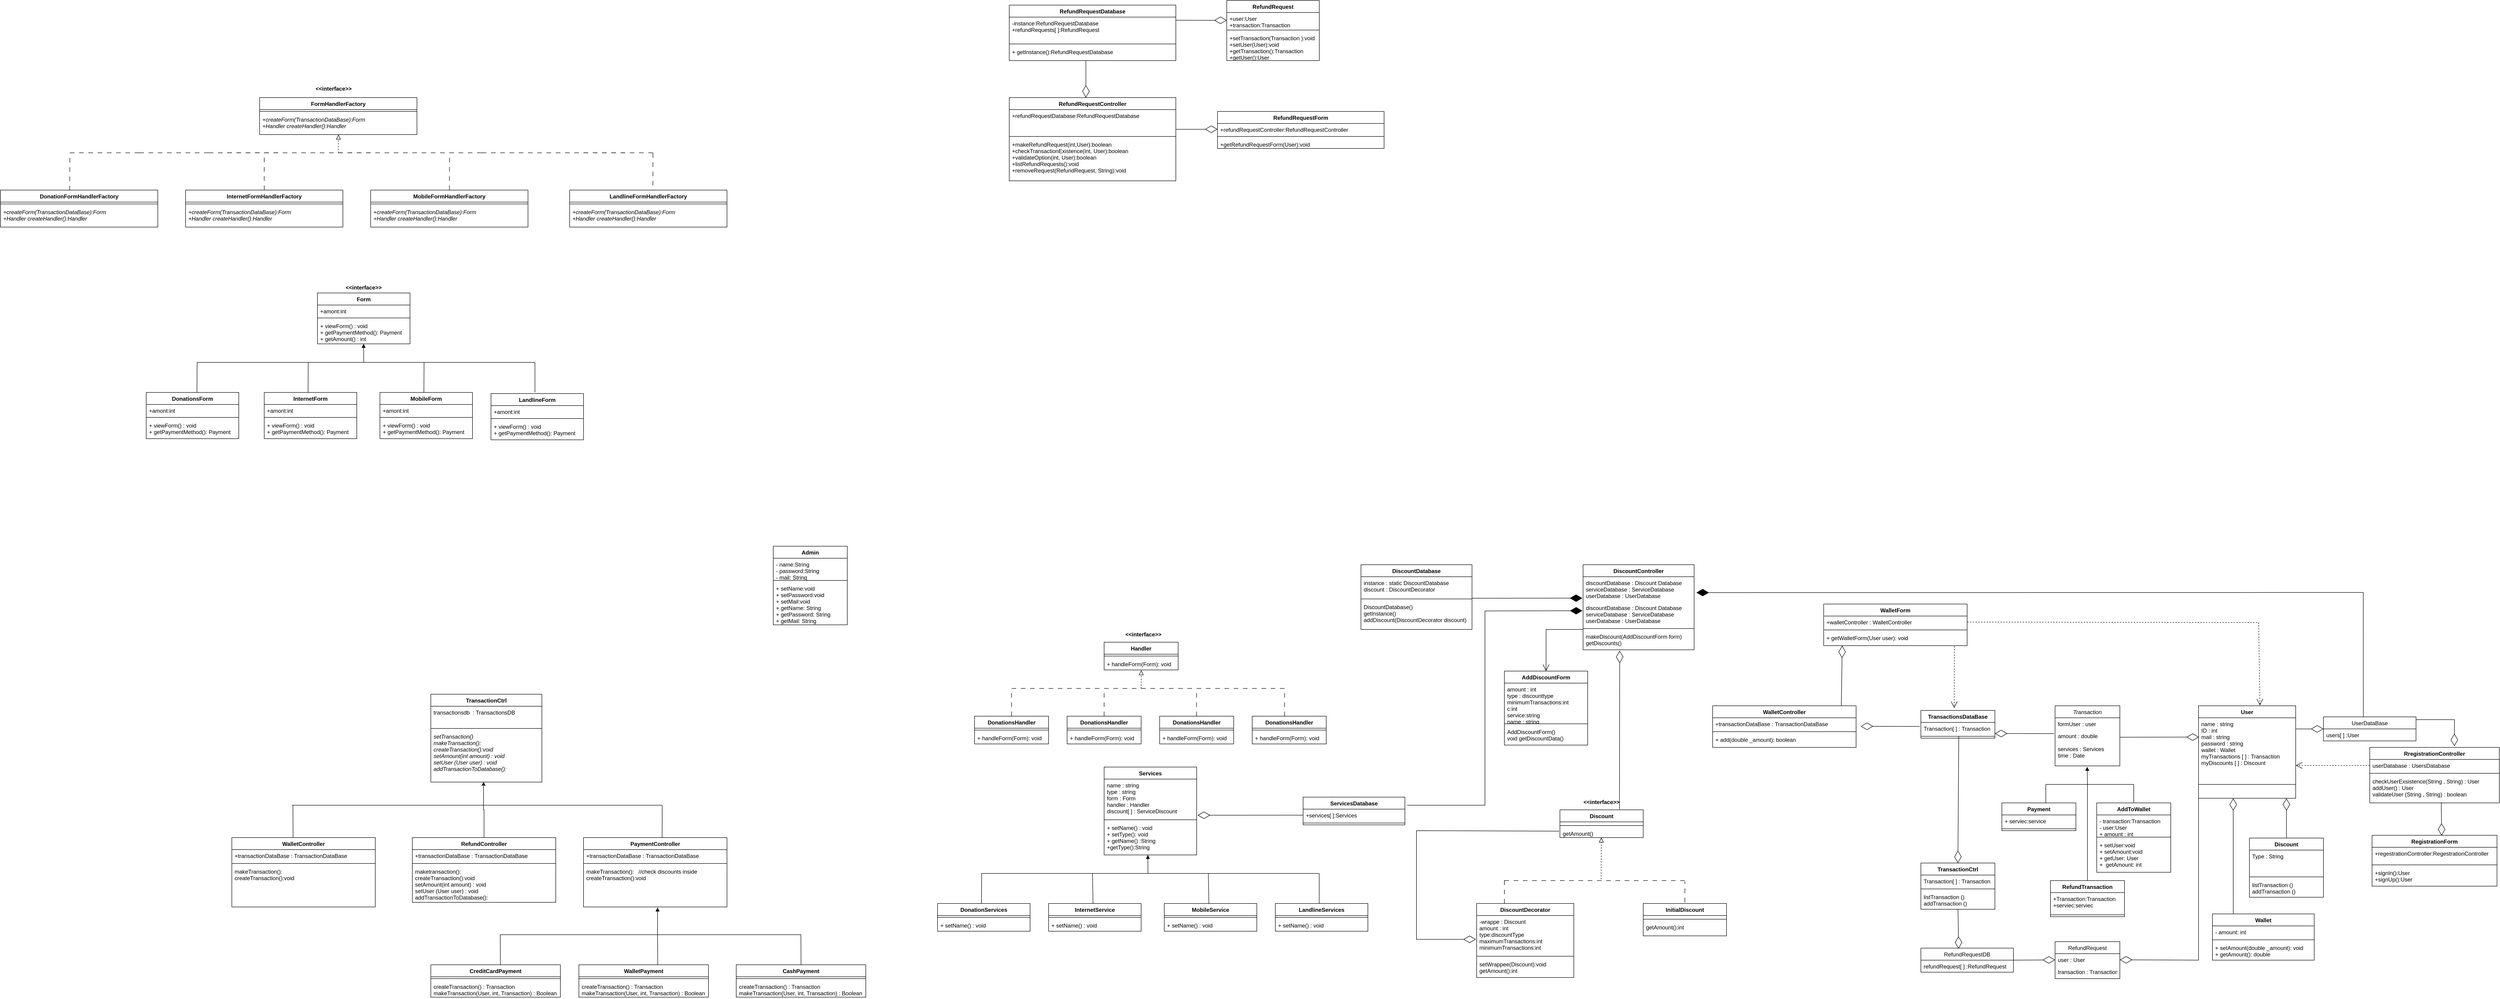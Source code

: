 <mxfile version="20.6.0" type="device"><diagram id="C5RBs43oDa-KdzZeNtuy" name="Page-1"><mxGraphModel dx="7460" dy="3713" grid="1" gridSize="10" guides="1" tooltips="1" connect="1" arrows="1" fold="1" page="1" pageScale="1" pageWidth="1920" pageHeight="1200" math="0" shadow="0"><root><mxCell id="WIyWlLk6GJQsqaUBKTNV-0"/><mxCell id="WIyWlLk6GJQsqaUBKTNV-1" parent="WIyWlLk6GJQsqaUBKTNV-0"/><mxCell id="ndpQs1hu3Z4CRjXssiz7-79" value="TransactionCtrl" style="swimlane;fontStyle=1;align=center;verticalAlign=top;childLayout=stackLayout;horizontal=1;startSize=26;horizontalStack=0;resizeParent=1;resizeParentMax=0;resizeLast=0;collapsible=1;marginBottom=0;" parent="WIyWlLk6GJQsqaUBKTNV-1" vertex="1"><mxGeometry x="2410" y="685" width="160" height="100" as="geometry"/></mxCell><mxCell id="ndpQs1hu3Z4CRjXssiz7-80" value="Transaction[ ] : Transaction" style="text;strokeColor=none;fillColor=none;align=left;verticalAlign=top;spacingLeft=4;spacingRight=4;overflow=hidden;rotatable=0;points=[[0,0.5],[1,0.5]];portConstraint=eastwest;" parent="ndpQs1hu3Z4CRjXssiz7-79" vertex="1"><mxGeometry y="26" width="160" height="26" as="geometry"/></mxCell><mxCell id="ndpQs1hu3Z4CRjXssiz7-81" value="" style="line;strokeWidth=1;fillColor=none;align=left;verticalAlign=middle;spacingTop=-1;spacingLeft=3;spacingRight=3;rotatable=0;labelPosition=right;points=[];portConstraint=eastwest;strokeColor=inherit;" parent="ndpQs1hu3Z4CRjXssiz7-79" vertex="1"><mxGeometry y="52" width="160" height="8" as="geometry"/></mxCell><mxCell id="ndpQs1hu3Z4CRjXssiz7-82" value="listTransaction ()&#10;addTransaction ()" style="text;strokeColor=none;fillColor=none;align=left;verticalAlign=top;spacingLeft=4;spacingRight=4;overflow=hidden;rotatable=0;points=[[0,0.5],[1,0.5]];portConstraint=eastwest;" parent="ndpQs1hu3Z4CRjXssiz7-79" vertex="1"><mxGeometry y="60" width="160" height="40" as="geometry"/></mxCell><mxCell id="ndpQs1hu3Z4CRjXssiz7-85" value="" style="endArrow=diamondThin;endFill=0;endSize=24;html=1;rounded=0;exitX=-0.018;exitY=0.293;exitDx=0;exitDy=0;exitPerimeter=0;" parent="WIyWlLk6GJQsqaUBKTNV-1" source="ndpQs1hu3Z4CRjXssiz7-88" edge="1"><mxGeometry width="160" relative="1" as="geometry"><mxPoint x="2686.92" y="398.43" as="sourcePoint"/><mxPoint x="2570" y="405" as="targetPoint"/></mxGeometry></mxCell><mxCell id="ndpQs1hu3Z4CRjXssiz7-86" value="Transaction" style="swimlane;fontStyle=2;childLayout=stackLayout;horizontal=1;startSize=26;fillColor=none;horizontalStack=0;resizeParent=1;resizeParentMax=0;resizeLast=0;collapsible=1;marginBottom=0;" parent="WIyWlLk6GJQsqaUBKTNV-1" vertex="1"><mxGeometry x="2700" y="345" width="140" height="130" as="geometry"/></mxCell><mxCell id="ndpQs1hu3Z4CRjXssiz7-87" value="formUser : user" style="text;strokeColor=none;fillColor=none;align=left;verticalAlign=top;spacingLeft=4;spacingRight=4;overflow=hidden;rotatable=0;points=[[0,0.5],[1,0.5]];portConstraint=eastwest;" parent="ndpQs1hu3Z4CRjXssiz7-86" vertex="1"><mxGeometry y="26" width="140" height="26" as="geometry"/></mxCell><mxCell id="ndpQs1hu3Z4CRjXssiz7-88" value="amount : double" style="text;strokeColor=none;fillColor=none;align=left;verticalAlign=top;spacingLeft=4;spacingRight=4;overflow=hidden;rotatable=0;points=[[0,0.5],[1,0.5]];portConstraint=eastwest;" parent="ndpQs1hu3Z4CRjXssiz7-86" vertex="1"><mxGeometry y="52" width="140" height="28" as="geometry"/></mxCell><mxCell id="ndpQs1hu3Z4CRjXssiz7-89" value="services : Services&#10;time : Date" style="text;strokeColor=none;fillColor=none;align=left;verticalAlign=top;spacingLeft=4;spacingRight=4;overflow=hidden;rotatable=0;points=[[0,0.5],[1,0.5]];portConstraint=eastwest;" parent="ndpQs1hu3Z4CRjXssiz7-86" vertex="1"><mxGeometry y="80" width="140" height="50" as="geometry"/></mxCell><mxCell id="ndpQs1hu3Z4CRjXssiz7-90" value="TransactionsDataBase" style="swimlane;fontStyle=1;align=center;verticalAlign=top;childLayout=stackLayout;horizontal=1;startSize=26;horizontalStack=0;resizeParent=1;resizeParentMax=0;resizeLast=0;collapsible=1;marginBottom=0;" parent="WIyWlLk6GJQsqaUBKTNV-1" vertex="1"><mxGeometry x="2410" y="355" width="160" height="60" as="geometry"/></mxCell><mxCell id="ndpQs1hu3Z4CRjXssiz7-91" value="Transaction[ ] : Transaction" style="text;strokeColor=none;fillColor=none;align=left;verticalAlign=top;spacingLeft=4;spacingRight=4;overflow=hidden;rotatable=0;points=[[0,0.5],[1,0.5]];portConstraint=eastwest;" parent="ndpQs1hu3Z4CRjXssiz7-90" vertex="1"><mxGeometry y="26" width="160" height="26" as="geometry"/></mxCell><mxCell id="ndpQs1hu3Z4CRjXssiz7-92" value="" style="line;strokeWidth=1;fillColor=none;align=left;verticalAlign=middle;spacingTop=-1;spacingLeft=3;spacingRight=3;rotatable=0;labelPosition=right;points=[];portConstraint=eastwest;strokeColor=inherit;" parent="ndpQs1hu3Z4CRjXssiz7-90" vertex="1"><mxGeometry y="52" width="160" height="8" as="geometry"/></mxCell><mxCell id="ndpQs1hu3Z4CRjXssiz7-94" value="" style="endArrow=diamondThin;endFill=0;endSize=24;html=1;rounded=0;entryX=0.5;entryY=0;entryDx=0;entryDy=0;exitX=0.512;exitY=0.417;exitDx=0;exitDy=0;exitPerimeter=0;" parent="WIyWlLk6GJQsqaUBKTNV-1" source="ndpQs1hu3Z4CRjXssiz7-92" target="ndpQs1hu3Z4CRjXssiz7-79" edge="1"><mxGeometry width="160" relative="1" as="geometry"><mxPoint x="2490" y="425" as="sourcePoint"/><mxPoint x="2420" y="465" as="targetPoint"/></mxGeometry></mxCell><mxCell id="ndpQs1hu3Z4CRjXssiz7-95" value="Payment" style="swimlane;fontStyle=1;align=center;verticalAlign=top;childLayout=stackLayout;horizontal=1;startSize=26;horizontalStack=0;resizeParent=1;resizeParentMax=0;resizeLast=0;collapsible=1;marginBottom=0;" parent="WIyWlLk6GJQsqaUBKTNV-1" vertex="1"><mxGeometry x="2585" y="555" width="160" height="60" as="geometry"/></mxCell><mxCell id="ndpQs1hu3Z4CRjXssiz7-96" value="+ serviec:service" style="text;strokeColor=none;fillColor=none;align=left;verticalAlign=top;spacingLeft=4;spacingRight=4;overflow=hidden;rotatable=0;points=[[0,0.5],[1,0.5]];portConstraint=eastwest;" parent="ndpQs1hu3Z4CRjXssiz7-95" vertex="1"><mxGeometry y="26" width="160" height="26" as="geometry"/></mxCell><mxCell id="ndpQs1hu3Z4CRjXssiz7-97" value="" style="line;strokeWidth=1;fillColor=none;align=left;verticalAlign=middle;spacingTop=-1;spacingLeft=3;spacingRight=3;rotatable=0;labelPosition=right;points=[];portConstraint=eastwest;strokeColor=inherit;" parent="ndpQs1hu3Z4CRjXssiz7-95" vertex="1"><mxGeometry y="52" width="160" height="8" as="geometry"/></mxCell><mxCell id="ndpQs1hu3Z4CRjXssiz7-99" value="RefundTransaction" style="swimlane;fontStyle=1;align=center;verticalAlign=top;childLayout=stackLayout;horizontal=1;startSize=26;horizontalStack=0;resizeParent=1;resizeParentMax=0;resizeLast=0;collapsible=1;marginBottom=0;" parent="WIyWlLk6GJQsqaUBKTNV-1" vertex="1"><mxGeometry x="2690" y="723" width="160" height="78" as="geometry"/></mxCell><mxCell id="ndpQs1hu3Z4CRjXssiz7-100" value="+Transaction:Transaction&#10;+serviec:serviec" style="text;strokeColor=none;fillColor=none;align=left;verticalAlign=top;spacingLeft=4;spacingRight=4;overflow=hidden;rotatable=0;points=[[0,0.5],[1,0.5]];portConstraint=eastwest;" parent="ndpQs1hu3Z4CRjXssiz7-99" vertex="1"><mxGeometry y="26" width="160" height="44" as="geometry"/></mxCell><mxCell id="ndpQs1hu3Z4CRjXssiz7-101" value="" style="line;strokeWidth=1;fillColor=none;align=left;verticalAlign=middle;spacingTop=-1;spacingLeft=3;spacingRight=3;rotatable=0;labelPosition=right;points=[];portConstraint=eastwest;strokeColor=inherit;" parent="ndpQs1hu3Z4CRjXssiz7-99" vertex="1"><mxGeometry y="70" width="160" height="8" as="geometry"/></mxCell><mxCell id="ndpQs1hu3Z4CRjXssiz7-122" value="" style="endArrow=none;html=1;rounded=0;" parent="WIyWlLk6GJQsqaUBKTNV-1" edge="1"><mxGeometry width="50" height="50" relative="1" as="geometry"><mxPoint x="2680" y="515" as="sourcePoint"/><mxPoint x="2870" y="515" as="targetPoint"/></mxGeometry></mxCell><mxCell id="ndpQs1hu3Z4CRjXssiz7-123" value="" style="endArrow=none;html=1;rounded=0;exitX=0.5;exitY=0;exitDx=0;exitDy=0;" parent="WIyWlLk6GJQsqaUBKTNV-1" source="ndpQs1hu3Z4CRjXssiz7-99" edge="1"><mxGeometry width="50" height="50" relative="1" as="geometry"><mxPoint x="2770" y="681" as="sourcePoint"/><mxPoint x="2770" y="515" as="targetPoint"/></mxGeometry></mxCell><mxCell id="ndpQs1hu3Z4CRjXssiz7-124" value="" style="endArrow=none;html=1;rounded=0;" parent="WIyWlLk6GJQsqaUBKTNV-1" edge="1"><mxGeometry width="50" height="50" relative="1" as="geometry"><mxPoint x="2680" y="555" as="sourcePoint"/><mxPoint x="2680" y="515" as="targetPoint"/></mxGeometry></mxCell><mxCell id="ndpQs1hu3Z4CRjXssiz7-125" value="" style="endArrow=none;html=1;rounded=0;" parent="WIyWlLk6GJQsqaUBKTNV-1" edge="1"><mxGeometry width="50" height="50" relative="1" as="geometry"><mxPoint x="2870" y="555" as="sourcePoint"/><mxPoint x="2870" y="515" as="targetPoint"/></mxGeometry></mxCell><mxCell id="ndpQs1hu3Z4CRjXssiz7-127" value="" style="html=1;verticalAlign=bottom;endArrow=block;rounded=0;entryX=0.496;entryY=1.04;entryDx=0;entryDy=0;entryPerimeter=0;" parent="WIyWlLk6GJQsqaUBKTNV-1" target="ndpQs1hu3Z4CRjXssiz7-89" edge="1"><mxGeometry width="80" relative="1" as="geometry"><mxPoint x="2770" y="515" as="sourcePoint"/><mxPoint x="2850" y="505" as="targetPoint"/></mxGeometry></mxCell><mxCell id="ndpQs1hu3Z4CRjXssiz7-128" value="RefundRequest" style="swimlane;fontStyle=0;childLayout=stackLayout;horizontal=1;startSize=26;fillColor=none;horizontalStack=0;resizeParent=1;resizeParentMax=0;resizeLast=0;collapsible=1;marginBottom=0;" parent="WIyWlLk6GJQsqaUBKTNV-1" vertex="1"><mxGeometry x="2700" y="855" width="140" height="80" as="geometry"/></mxCell><mxCell id="ndpQs1hu3Z4CRjXssiz7-129" value="user : User" style="text;strokeColor=none;fillColor=none;align=left;verticalAlign=top;spacingLeft=4;spacingRight=4;overflow=hidden;rotatable=0;points=[[0,0.5],[1,0.5]];portConstraint=eastwest;" parent="ndpQs1hu3Z4CRjXssiz7-128" vertex="1"><mxGeometry y="26" width="140" height="26" as="geometry"/></mxCell><mxCell id="ndpQs1hu3Z4CRjXssiz7-130" value="transaction : Transaction" style="text;strokeColor=none;fillColor=none;align=left;verticalAlign=top;spacingLeft=4;spacingRight=4;overflow=hidden;rotatable=0;points=[[0,0.5],[1,0.5]];portConstraint=eastwest;" parent="ndpQs1hu3Z4CRjXssiz7-128" vertex="1"><mxGeometry y="52" width="140" height="28" as="geometry"/></mxCell><mxCell id="ndpQs1hu3Z4CRjXssiz7-132" value="RefundRequestDB" style="swimlane;fontStyle=0;childLayout=stackLayout;horizontal=1;startSize=26;fillColor=none;horizontalStack=0;resizeParent=1;resizeParentMax=0;resizeLast=0;collapsible=1;marginBottom=0;" parent="WIyWlLk6GJQsqaUBKTNV-1" vertex="1"><mxGeometry x="2410" y="869" width="200" height="52" as="geometry"/></mxCell><mxCell id="ndpQs1hu3Z4CRjXssiz7-136" value="" style="endArrow=diamondThin;endFill=0;endSize=24;html=1;rounded=0;" parent="ndpQs1hu3Z4CRjXssiz7-132" target="ndpQs1hu3Z4CRjXssiz7-129" edge="1"><mxGeometry width="160" relative="1" as="geometry"><mxPoint x="200.004" y="26" as="sourcePoint"/><mxPoint x="201.3" y="111.248" as="targetPoint"/></mxGeometry></mxCell><mxCell id="ndpQs1hu3Z4CRjXssiz7-133" value="refundRequest[ ] :RefundRequest&#10;" style="text;strokeColor=none;fillColor=none;align=left;verticalAlign=top;spacingLeft=4;spacingRight=4;overflow=hidden;rotatable=0;points=[[0,0.5],[1,0.5]];portConstraint=eastwest;" parent="ndpQs1hu3Z4CRjXssiz7-132" vertex="1"><mxGeometry y="26" width="200" height="26" as="geometry"/></mxCell><mxCell id="ndpQs1hu3Z4CRjXssiz7-135" value="" style="endArrow=diamondThin;endFill=0;endSize=24;html=1;rounded=0;entryX=0.408;entryY=0.024;entryDx=0;entryDy=0;entryPerimeter=0;" parent="WIyWlLk6GJQsqaUBKTNV-1" source="ndpQs1hu3Z4CRjXssiz7-82" target="ndpQs1hu3Z4CRjXssiz7-132" edge="1"><mxGeometry width="160" relative="1" as="geometry"><mxPoint x="2570" y="815.204" as="sourcePoint"/><mxPoint x="2442.52" y="815" as="targetPoint"/></mxGeometry></mxCell><mxCell id="ndpQs1hu3Z4CRjXssiz7-145" value="Handler" style="swimlane;fontStyle=1;align=center;verticalAlign=top;childLayout=stackLayout;horizontal=1;startSize=26;horizontalStack=0;resizeParent=1;resizeParentMax=0;resizeLast=0;collapsible=1;marginBottom=0;" parent="WIyWlLk6GJQsqaUBKTNV-1" vertex="1"><mxGeometry x="645" y="207.5" width="160" height="60" as="geometry"/></mxCell><mxCell id="ndpQs1hu3Z4CRjXssiz7-147" value="" style="line;strokeWidth=1;fillColor=none;align=left;verticalAlign=middle;spacingTop=-1;spacingLeft=3;spacingRight=3;rotatable=0;labelPosition=right;points=[];portConstraint=eastwest;strokeColor=inherit;" parent="ndpQs1hu3Z4CRjXssiz7-145" vertex="1"><mxGeometry y="26" width="160" height="8" as="geometry"/></mxCell><mxCell id="ndpQs1hu3Z4CRjXssiz7-148" value="+ handleForm(Form): void&#10;" style="text;strokeColor=none;fillColor=none;align=left;verticalAlign=top;spacingLeft=4;spacingRight=4;overflow=hidden;rotatable=0;points=[[0,0.5],[1,0.5]];portConstraint=eastwest;" parent="ndpQs1hu3Z4CRjXssiz7-145" vertex="1"><mxGeometry y="34" width="160" height="26" as="geometry"/></mxCell><mxCell id="ndpQs1hu3Z4CRjXssiz7-150" value="UserDataBase" style="swimlane;fontStyle=0;childLayout=stackLayout;horizontal=1;startSize=26;fillColor=none;horizontalStack=0;resizeParent=1;resizeParentMax=0;resizeLast=0;collapsible=1;marginBottom=0;" parent="WIyWlLk6GJQsqaUBKTNV-1" vertex="1"><mxGeometry x="3280" y="369" width="200" height="52" as="geometry"/></mxCell><mxCell id="ndpQs1hu3Z4CRjXssiz7-152" value="users[ ] :User&#10;" style="text;strokeColor=none;fillColor=none;align=left;verticalAlign=top;spacingLeft=4;spacingRight=4;overflow=hidden;rotatable=0;points=[[0,0.5],[1,0.5]];portConstraint=eastwest;" parent="ndpQs1hu3Z4CRjXssiz7-150" vertex="1"><mxGeometry y="26" width="200" height="26" as="geometry"/></mxCell><mxCell id="8pS-hCJ2efgpqEzvmu1n-0" value="Wallet" style="swimlane;fontStyle=1;align=center;verticalAlign=top;childLayout=stackLayout;horizontal=1;startSize=26;horizontalStack=0;resizeParent=1;resizeParentMax=0;resizeLast=0;collapsible=1;marginBottom=0;" parent="WIyWlLk6GJQsqaUBKTNV-1" vertex="1"><mxGeometry x="3040" y="795" width="220" height="100" as="geometry"/></mxCell><mxCell id="8pS-hCJ2efgpqEzvmu1n-1" value="- amount: int" style="text;strokeColor=none;fillColor=none;align=left;verticalAlign=top;spacingLeft=4;spacingRight=4;overflow=hidden;rotatable=0;points=[[0,0.5],[1,0.5]];portConstraint=eastwest;" parent="8pS-hCJ2efgpqEzvmu1n-0" vertex="1"><mxGeometry y="26" width="220" height="26" as="geometry"/></mxCell><mxCell id="8pS-hCJ2efgpqEzvmu1n-2" value="" style="line;strokeWidth=1;fillColor=none;align=left;verticalAlign=middle;spacingTop=-1;spacingLeft=3;spacingRight=3;rotatable=0;labelPosition=right;points=[];portConstraint=eastwest;strokeColor=inherit;" parent="8pS-hCJ2efgpqEzvmu1n-0" vertex="1"><mxGeometry y="52" width="220" height="8" as="geometry"/></mxCell><mxCell id="8pS-hCJ2efgpqEzvmu1n-3" value="+ setAmount(double _amount): void&#10;+ getAmount(): double&#10;" style="text;strokeColor=none;fillColor=none;align=left;verticalAlign=top;spacingLeft=4;spacingRight=4;overflow=hidden;rotatable=0;points=[[0,0.5],[1,0.5]];portConstraint=eastwest;" parent="8pS-hCJ2efgpqEzvmu1n-0" vertex="1"><mxGeometry y="60" width="220" height="40" as="geometry"/></mxCell><mxCell id="8pS-hCJ2efgpqEzvmu1n-4" value="WalletController" style="swimlane;fontStyle=1;align=center;verticalAlign=top;childLayout=stackLayout;horizontal=1;startSize=26;horizontalStack=0;resizeParent=1;resizeParentMax=0;resizeLast=0;collapsible=1;marginBottom=0;" parent="WIyWlLk6GJQsqaUBKTNV-1" vertex="1"><mxGeometry x="1960" y="345" width="310" height="90" as="geometry"/></mxCell><mxCell id="8pS-hCJ2efgpqEzvmu1n-5" value="+transactionDataBase : TransactionDataBase" style="text;strokeColor=none;fillColor=none;align=left;verticalAlign=top;spacingLeft=4;spacingRight=4;overflow=hidden;rotatable=0;points=[[0,0.5],[1,0.5]];portConstraint=eastwest;" parent="8pS-hCJ2efgpqEzvmu1n-4" vertex="1"><mxGeometry y="26" width="310" height="26" as="geometry"/></mxCell><mxCell id="8pS-hCJ2efgpqEzvmu1n-6" value="" style="line;strokeWidth=1;fillColor=none;align=left;verticalAlign=middle;spacingTop=-1;spacingLeft=3;spacingRight=3;rotatable=0;labelPosition=right;points=[];portConstraint=eastwest;strokeColor=inherit;" parent="8pS-hCJ2efgpqEzvmu1n-4" vertex="1"><mxGeometry y="52" width="310" height="8" as="geometry"/></mxCell><mxCell id="8pS-hCJ2efgpqEzvmu1n-7" value="+ add(double _amount): boolean " style="text;strokeColor=none;fillColor=none;align=left;verticalAlign=top;spacingLeft=4;spacingRight=4;overflow=hidden;rotatable=0;points=[[0,0.5],[1,0.5]];portConstraint=eastwest;" parent="8pS-hCJ2efgpqEzvmu1n-4" vertex="1"><mxGeometry y="60" width="310" height="30" as="geometry"/></mxCell><mxCell id="8pS-hCJ2efgpqEzvmu1n-8" value="WalletForm" style="swimlane;fontStyle=1;align=center;verticalAlign=top;childLayout=stackLayout;horizontal=1;startSize=26;horizontalStack=0;resizeParent=1;resizeParentMax=0;resizeLast=0;collapsible=1;marginBottom=0;" parent="WIyWlLk6GJQsqaUBKTNV-1" vertex="1"><mxGeometry x="2200" y="125" width="310" height="90" as="geometry"/></mxCell><mxCell id="8pS-hCJ2efgpqEzvmu1n-9" value="+walletController : WalletController" style="text;strokeColor=none;fillColor=none;align=left;verticalAlign=top;spacingLeft=4;spacingRight=4;overflow=hidden;rotatable=0;points=[[0,0.5],[1,0.5]];portConstraint=eastwest;" parent="8pS-hCJ2efgpqEzvmu1n-8" vertex="1"><mxGeometry y="26" width="310" height="26" as="geometry"/></mxCell><mxCell id="8pS-hCJ2efgpqEzvmu1n-10" value="" style="line;strokeWidth=1;fillColor=none;align=left;verticalAlign=middle;spacingTop=-1;spacingLeft=3;spacingRight=3;rotatable=0;labelPosition=right;points=[];portConstraint=eastwest;strokeColor=inherit;" parent="8pS-hCJ2efgpqEzvmu1n-8" vertex="1"><mxGeometry y="52" width="310" height="8" as="geometry"/></mxCell><mxCell id="8pS-hCJ2efgpqEzvmu1n-11" value="+ getWalletForm(User user): void" style="text;strokeColor=none;fillColor=none;align=left;verticalAlign=top;spacingLeft=4;spacingRight=4;overflow=hidden;rotatable=0;points=[[0,0.5],[1,0.5]];portConstraint=eastwest;" parent="8pS-hCJ2efgpqEzvmu1n-8" vertex="1"><mxGeometry y="60" width="310" height="30" as="geometry"/></mxCell><mxCell id="8pS-hCJ2efgpqEzvmu1n-12" value="" style="endArrow=diamondThin;endFill=0;endSize=24;html=1;rounded=0;entryX=0.129;entryY=1;entryDx=0;entryDy=0;entryPerimeter=0;exitX=0.897;exitY=0;exitDx=0;exitDy=0;exitPerimeter=0;" parent="WIyWlLk6GJQsqaUBKTNV-1" source="8pS-hCJ2efgpqEzvmu1n-4" target="8pS-hCJ2efgpqEzvmu1n-11" edge="1"><mxGeometry width="160" relative="1" as="geometry"><mxPoint x="2246.83" y="349.64" as="sourcePoint"/><mxPoint x="1920" y="614.66" as="targetPoint"/></mxGeometry></mxCell><mxCell id="8pS-hCJ2efgpqEzvmu1n-15" value="ServicesDatabase" style="swimlane;fontStyle=1;align=center;verticalAlign=top;childLayout=stackLayout;horizontal=1;startSize=26;horizontalStack=0;resizeParent=1;resizeParentMax=0;resizeLast=0;collapsible=1;marginBottom=0;" parent="WIyWlLk6GJQsqaUBKTNV-1" vertex="1"><mxGeometry x="1075" y="542.5" width="220" height="60" as="geometry"/></mxCell><mxCell id="8pS-hCJ2efgpqEzvmu1n-16" value="+services[ ]:Services" style="text;strokeColor=none;fillColor=none;align=left;verticalAlign=top;spacingLeft=4;spacingRight=4;overflow=hidden;rotatable=0;points=[[0,0.5],[1,0.5]];portConstraint=eastwest;" parent="8pS-hCJ2efgpqEzvmu1n-15" vertex="1"><mxGeometry y="26" width="220" height="26" as="geometry"/></mxCell><mxCell id="8pS-hCJ2efgpqEzvmu1n-17" value="" style="line;strokeWidth=1;fillColor=none;align=left;verticalAlign=middle;spacingTop=-1;spacingLeft=3;spacingRight=3;rotatable=0;labelPosition=right;points=[];portConstraint=eastwest;strokeColor=inherit;" parent="8pS-hCJ2efgpqEzvmu1n-15" vertex="1"><mxGeometry y="52" width="220" height="8" as="geometry"/></mxCell><mxCell id="8pS-hCJ2efgpqEzvmu1n-19" value="User" style="swimlane;fontStyle=1;align=center;verticalAlign=top;childLayout=stackLayout;horizontal=1;startSize=26;horizontalStack=0;resizeParent=1;resizeParentMax=0;resizeLast=0;collapsible=1;marginBottom=0;" parent="WIyWlLk6GJQsqaUBKTNV-1" vertex="1"><mxGeometry x="3010" y="345" width="210" height="200" as="geometry"/></mxCell><mxCell id="8pS-hCJ2efgpqEzvmu1n-20" value="name : string&#10;ID : int&#10;mail : string&#10;password : string&#10;wallet : Wallet&#10;myTransactions [ ] : Transaction&#10;myDiscounts [ ] : Discount" style="text;strokeColor=none;fillColor=none;align=left;verticalAlign=top;spacingLeft=4;spacingRight=4;overflow=hidden;rotatable=0;points=[[0,0.5],[1,0.5]];portConstraint=eastwest;" parent="8pS-hCJ2efgpqEzvmu1n-19" vertex="1"><mxGeometry y="26" width="210" height="114" as="geometry"/></mxCell><mxCell id="8pS-hCJ2efgpqEzvmu1n-21" value="" style="line;strokeWidth=1;fillColor=none;align=left;verticalAlign=middle;spacingTop=-1;spacingLeft=3;spacingRight=3;rotatable=0;labelPosition=right;points=[];portConstraint=eastwest;strokeColor=inherit;" parent="8pS-hCJ2efgpqEzvmu1n-19" vertex="1"><mxGeometry y="140" width="210" height="60" as="geometry"/></mxCell><mxCell id="c_dmDbs35rqngK_Q_ecr-1" value="" style="endArrow=diamondThin;endFill=0;endSize=24;html=1;rounded=0;exitX=1.001;exitY=0.212;exitDx=0;exitDy=0;exitPerimeter=0;entryX=0;entryY=0.5;entryDx=0;entryDy=0;" parent="WIyWlLk6GJQsqaUBKTNV-1" source="8pS-hCJ2efgpqEzvmu1n-20" target="ndpQs1hu3Z4CRjXssiz7-150" edge="1"><mxGeometry width="160" relative="1" as="geometry"><mxPoint x="3237.48" y="535.204" as="sourcePoint"/><mxPoint x="3110" y="535" as="targetPoint"/></mxGeometry></mxCell><mxCell id="c_dmDbs35rqngK_Q_ecr-2" value="" style="endArrow=diamondThin;endFill=0;endSize=24;html=1;rounded=0;entryX=0.004;entryY=0.366;entryDx=0;entryDy=0;entryPerimeter=0;" parent="WIyWlLk6GJQsqaUBKTNV-1" target="8pS-hCJ2efgpqEzvmu1n-20" edge="1"><mxGeometry width="160" relative="1" as="geometry"><mxPoint x="2840" y="413" as="sourcePoint"/><mxPoint x="2940" y="365" as="targetPoint"/></mxGeometry></mxCell><mxCell id="c_dmDbs35rqngK_Q_ecr-4" value="" style="endArrow=diamondThin;endFill=0;endSize=24;html=1;rounded=0;exitX=0;exitY=1;exitDx=0;exitDy=0;" parent="WIyWlLk6GJQsqaUBKTNV-1" source="8pS-hCJ2efgpqEzvmu1n-19" target="ndpQs1hu3Z4CRjXssiz7-129" edge="1"><mxGeometry width="160" relative="1" as="geometry"><mxPoint x="3130" y="545" as="sourcePoint"/><mxPoint x="2840" y="894.52" as="targetPoint"/><Array as="points"><mxPoint x="3010" y="895"/></Array></mxGeometry></mxCell><mxCell id="c_dmDbs35rqngK_Q_ecr-5" value="RregistrationController" style="swimlane;fontStyle=1;align=center;verticalAlign=top;childLayout=stackLayout;horizontal=1;startSize=26;horizontalStack=0;resizeParent=1;resizeParentMax=0;resizeLast=0;collapsible=1;marginBottom=0;" parent="WIyWlLk6GJQsqaUBKTNV-1" vertex="1"><mxGeometry x="3380" y="435" width="280" height="120" as="geometry"/></mxCell><mxCell id="c_dmDbs35rqngK_Q_ecr-6" value="userDatabase : UsersDatabase" style="text;strokeColor=none;fillColor=none;align=left;verticalAlign=top;spacingLeft=4;spacingRight=4;overflow=hidden;rotatable=0;points=[[0,0.5],[1,0.5]];portConstraint=eastwest;" parent="c_dmDbs35rqngK_Q_ecr-5" vertex="1"><mxGeometry y="26" width="280" height="26" as="geometry"/></mxCell><mxCell id="c_dmDbs35rqngK_Q_ecr-7" value="" style="line;strokeWidth=1;fillColor=none;align=left;verticalAlign=middle;spacingTop=-1;spacingLeft=3;spacingRight=3;rotatable=0;labelPosition=right;points=[];portConstraint=eastwest;strokeColor=inherit;" parent="c_dmDbs35rqngK_Q_ecr-5" vertex="1"><mxGeometry y="52" width="280" height="8" as="geometry"/></mxCell><mxCell id="c_dmDbs35rqngK_Q_ecr-8" value="checkUserExsistence(String , String) : User&#10;addUser() : User&#10;validateUser (String , String) : boolean" style="text;strokeColor=none;fillColor=none;align=left;verticalAlign=top;spacingLeft=4;spacingRight=4;overflow=hidden;rotatable=0;points=[[0,0.5],[1,0.5]];portConstraint=eastwest;" parent="c_dmDbs35rqngK_Q_ecr-5" vertex="1"><mxGeometry y="60" width="280" height="60" as="geometry"/></mxCell><mxCell id="c_dmDbs35rqngK_Q_ecr-9" value="Discount" style="swimlane;fontStyle=1;align=center;verticalAlign=top;childLayout=stackLayout;horizontal=1;startSize=26;horizontalStack=0;resizeParent=1;resizeParentMax=0;resizeLast=0;collapsible=1;marginBottom=0;" parent="WIyWlLk6GJQsqaUBKTNV-1" vertex="1"><mxGeometry x="3120" y="631" width="160" height="128" as="geometry"/></mxCell><mxCell id="c_dmDbs35rqngK_Q_ecr-10" value="Type : String" style="text;strokeColor=none;fillColor=none;align=left;verticalAlign=top;spacingLeft=4;spacingRight=4;overflow=hidden;rotatable=0;points=[[0,0.5],[1,0.5]];portConstraint=eastwest;" parent="c_dmDbs35rqngK_Q_ecr-9" vertex="1"><mxGeometry y="26" width="160" height="54" as="geometry"/></mxCell><mxCell id="c_dmDbs35rqngK_Q_ecr-11" value="" style="line;strokeWidth=1;fillColor=none;align=left;verticalAlign=middle;spacingTop=-1;spacingLeft=3;spacingRight=3;rotatable=0;labelPosition=right;points=[];portConstraint=eastwest;strokeColor=inherit;" parent="c_dmDbs35rqngK_Q_ecr-9" vertex="1"><mxGeometry y="80" width="160" height="8" as="geometry"/></mxCell><mxCell id="c_dmDbs35rqngK_Q_ecr-12" value="listTransaction ()&#10;addTransaction ()" style="text;strokeColor=none;fillColor=none;align=left;verticalAlign=top;spacingLeft=4;spacingRight=4;overflow=hidden;rotatable=0;points=[[0,0.5],[1,0.5]];portConstraint=eastwest;" parent="c_dmDbs35rqngK_Q_ecr-9" vertex="1"><mxGeometry y="88" width="160" height="40" as="geometry"/></mxCell><mxCell id="c_dmDbs35rqngK_Q_ecr-18" value="" style="endArrow=open;endSize=12;dashed=1;html=1;rounded=0;entryX=1.002;entryY=0.904;entryDx=0;entryDy=0;entryPerimeter=0;" parent="WIyWlLk6GJQsqaUBKTNV-1" source="c_dmDbs35rqngK_Q_ecr-6" target="8pS-hCJ2efgpqEzvmu1n-20" edge="1"><mxGeometry width="160" relative="1" as="geometry"><mxPoint x="3650" y="475" as="sourcePoint"/><mxPoint x="3810" y="475" as="targetPoint"/></mxGeometry></mxCell><mxCell id="c_dmDbs35rqngK_Q_ecr-19" value="" style="endArrow=diamondThin;endFill=0;endSize=24;html=1;rounded=0;exitX=0.205;exitY=0.003;exitDx=0;exitDy=0;exitPerimeter=0;" parent="WIyWlLk6GJQsqaUBKTNV-1" source="8pS-hCJ2efgpqEzvmu1n-0" edge="1"><mxGeometry width="160" relative="1" as="geometry"><mxPoint x="3019.16" y="423.636" as="sourcePoint"/><mxPoint x="3085" y="545" as="targetPoint"/></mxGeometry></mxCell><mxCell id="c_dmDbs35rqngK_Q_ecr-20" value="" style="endArrow=diamondThin;endFill=0;endSize=24;html=1;rounded=0;exitX=-0.018;exitY=0.293;exitDx=0;exitDy=0;exitPerimeter=0;" parent="WIyWlLk6GJQsqaUBKTNV-1" edge="1"><mxGeometry width="160" relative="1" as="geometry"><mxPoint x="2407.48" y="389.574" as="sourcePoint"/><mxPoint x="2280" y="389.37" as="targetPoint"/></mxGeometry></mxCell><mxCell id="c_dmDbs35rqngK_Q_ecr-21" value="" style="endArrow=open;endSize=12;dashed=1;html=1;rounded=0;exitX=0.911;exitY=1.042;exitDx=0;exitDy=0;exitPerimeter=0;" parent="WIyWlLk6GJQsqaUBKTNV-1" source="8pS-hCJ2efgpqEzvmu1n-11" edge="1"><mxGeometry x="-0.049" y="38" width="160" relative="1" as="geometry"><mxPoint x="2410" y="505" as="sourcePoint"/><mxPoint x="2482" y="350" as="targetPoint"/><mxPoint as="offset"/></mxGeometry></mxCell><mxCell id="c_dmDbs35rqngK_Q_ecr-22" value="" style="endArrow=open;endSize=12;dashed=1;html=1;rounded=0;exitX=1;exitY=0.5;exitDx=0;exitDy=0;entryX=0.632;entryY=-0.004;entryDx=0;entryDy=0;entryPerimeter=0;" parent="WIyWlLk6GJQsqaUBKTNV-1" source="8pS-hCJ2efgpqEzvmu1n-9" target="8pS-hCJ2efgpqEzvmu1n-19" edge="1"><mxGeometry width="160" relative="1" as="geometry"><mxPoint x="2585" y="175" as="sourcePoint"/><mxPoint x="2622.59" y="303.74" as="targetPoint"/><Array as="points"><mxPoint x="3140" y="165"/></Array></mxGeometry></mxCell><mxCell id="c_dmDbs35rqngK_Q_ecr-24" value="" style="endArrow=diamondThin;endFill=0;endSize=24;html=1;rounded=0;entryX=0.653;entryY=-0.023;entryDx=0;entryDy=0;entryPerimeter=0;" parent="WIyWlLk6GJQsqaUBKTNV-1" target="c_dmDbs35rqngK_Q_ecr-5" edge="1"><mxGeometry width="160" relative="1" as="geometry"><mxPoint x="3480" y="375" as="sourcePoint"/><mxPoint x="3628.28" y="338.0" as="targetPoint"/><Array as="points"><mxPoint x="3563" y="375"/></Array></mxGeometry></mxCell><mxCell id="giO9AD6d7FRBYeL0FRD8-0" value="TransactionCtrl" style="swimlane;fontStyle=1;align=center;verticalAlign=top;childLayout=stackLayout;horizontal=1;startSize=26;horizontalStack=0;resizeParent=1;resizeParentMax=0;resizeLast=0;collapsible=1;marginBottom=0;" parent="WIyWlLk6GJQsqaUBKTNV-1" vertex="1"><mxGeometry x="-810" y="320" width="240" height="190" as="geometry"/></mxCell><mxCell id="giO9AD6d7FRBYeL0FRD8-1" value="transactionsdb  : TransactionsDB " style="text;strokeColor=none;fillColor=none;align=left;verticalAlign=top;spacingLeft=4;spacingRight=4;overflow=hidden;rotatable=0;points=[[0,0.5],[1,0.5]];portConstraint=eastwest;" parent="giO9AD6d7FRBYeL0FRD8-0" vertex="1"><mxGeometry y="26" width="240" height="44" as="geometry"/></mxCell><mxCell id="giO9AD6d7FRBYeL0FRD8-2" value="" style="line;strokeWidth=1;fillColor=none;align=left;verticalAlign=middle;spacingTop=-1;spacingLeft=3;spacingRight=3;rotatable=0;labelPosition=right;points=[];portConstraint=eastwest;strokeColor=inherit;" parent="giO9AD6d7FRBYeL0FRD8-0" vertex="1"><mxGeometry y="70" width="240" height="8" as="geometry"/></mxCell><mxCell id="giO9AD6d7FRBYeL0FRD8-3" value="setTransaction()&#10;makeTransaction():&#10;createTransaction():void&#10;setAmount(int amount) : void &#10;setUser (User user) : void&#10;addTransactionToDatabase(): " style="text;strokeColor=none;fillColor=none;align=left;verticalAlign=top;spacingLeft=4;spacingRight=4;overflow=hidden;rotatable=0;points=[[0,0.5],[1,0.5]];portConstraint=eastwest;fontStyle=2" parent="giO9AD6d7FRBYeL0FRD8-0" vertex="1"><mxGeometry y="78" width="240" height="112" as="geometry"/></mxCell><mxCell id="giO9AD6d7FRBYeL0FRD8-4" value="WalletController" style="swimlane;fontStyle=1;align=center;verticalAlign=top;childLayout=stackLayout;horizontal=1;startSize=26;horizontalStack=0;resizeParent=1;resizeParentMax=0;resizeLast=0;collapsible=1;marginBottom=0;" parent="WIyWlLk6GJQsqaUBKTNV-1" vertex="1"><mxGeometry x="-1240" y="630" width="310" height="150" as="geometry"/></mxCell><mxCell id="giO9AD6d7FRBYeL0FRD8-5" value="+transactionDataBase : TransactionDataBase" style="text;strokeColor=none;fillColor=none;align=left;verticalAlign=top;spacingLeft=4;spacingRight=4;overflow=hidden;rotatable=0;points=[[0,0.5],[1,0.5]];portConstraint=eastwest;" parent="giO9AD6d7FRBYeL0FRD8-4" vertex="1"><mxGeometry y="26" width="310" height="26" as="geometry"/></mxCell><mxCell id="giO9AD6d7FRBYeL0FRD8-6" value="" style="line;strokeWidth=1;fillColor=none;align=left;verticalAlign=middle;spacingTop=-1;spacingLeft=3;spacingRight=3;rotatable=0;labelPosition=right;points=[];portConstraint=eastwest;strokeColor=inherit;" parent="giO9AD6d7FRBYeL0FRD8-4" vertex="1"><mxGeometry y="52" width="310" height="8" as="geometry"/></mxCell><mxCell id="giO9AD6d7FRBYeL0FRD8-7" value="makeTransaction():&#10;createTransaction():void&#10;" style="text;strokeColor=none;fillColor=none;align=left;verticalAlign=top;spacingLeft=4;spacingRight=4;overflow=hidden;rotatable=0;points=[[0,0.5],[1,0.5]];portConstraint=eastwest;" parent="giO9AD6d7FRBYeL0FRD8-4" vertex="1"><mxGeometry y="60" width="310" height="90" as="geometry"/></mxCell><mxCell id="giO9AD6d7FRBYeL0FRD8-11" value="PaymentController" style="swimlane;fontStyle=1;align=center;verticalAlign=top;childLayout=stackLayout;horizontal=1;startSize=26;horizontalStack=0;resizeParent=1;resizeParentMax=0;resizeLast=0;collapsible=1;marginBottom=0;" parent="WIyWlLk6GJQsqaUBKTNV-1" vertex="1"><mxGeometry x="-480" y="630" width="310" height="150" as="geometry"/></mxCell><mxCell id="giO9AD6d7FRBYeL0FRD8-12" value="+transactionDataBase : TransactionDataBase" style="text;strokeColor=none;fillColor=none;align=left;verticalAlign=top;spacingLeft=4;spacingRight=4;overflow=hidden;rotatable=0;points=[[0,0.5],[1,0.5]];portConstraint=eastwest;" parent="giO9AD6d7FRBYeL0FRD8-11" vertex="1"><mxGeometry y="26" width="310" height="26" as="geometry"/></mxCell><mxCell id="giO9AD6d7FRBYeL0FRD8-13" value="" style="line;strokeWidth=1;fillColor=none;align=left;verticalAlign=middle;spacingTop=-1;spacingLeft=3;spacingRight=3;rotatable=0;labelPosition=right;points=[];portConstraint=eastwest;strokeColor=inherit;" parent="giO9AD6d7FRBYeL0FRD8-11" vertex="1"><mxGeometry y="52" width="310" height="8" as="geometry"/></mxCell><mxCell id="giO9AD6d7FRBYeL0FRD8-14" value="makeTransaction():   //check discounts inside&#10;createTransaction():void&#10;  " style="text;strokeColor=none;fillColor=none;align=left;verticalAlign=top;spacingLeft=4;spacingRight=4;overflow=hidden;rotatable=0;points=[[0,0.5],[1,0.5]];portConstraint=eastwest;" parent="giO9AD6d7FRBYeL0FRD8-11" vertex="1"><mxGeometry y="60" width="310" height="90" as="geometry"/></mxCell><mxCell id="fdfa1HJ58zLh8f_gPo-r-26" style="edgeStyle=orthogonalEdgeStyle;rounded=0;orthogonalLoop=1;jettySize=auto;html=1;exitX=0.5;exitY=0;exitDx=0;exitDy=0;entryX=0.475;entryY=0.996;entryDx=0;entryDy=0;entryPerimeter=0;" parent="WIyWlLk6GJQsqaUBKTNV-1" source="giO9AD6d7FRBYeL0FRD8-15" target="giO9AD6d7FRBYeL0FRD8-3" edge="1"><mxGeometry relative="1" as="geometry"/></mxCell><mxCell id="giO9AD6d7FRBYeL0FRD8-15" value="RefundController" style="swimlane;fontStyle=1;align=center;verticalAlign=top;childLayout=stackLayout;horizontal=1;startSize=26;horizontalStack=0;resizeParent=1;resizeParentMax=0;resizeLast=0;collapsible=1;marginBottom=0;" parent="WIyWlLk6GJQsqaUBKTNV-1" vertex="1"><mxGeometry x="-850" y="630" width="310" height="140" as="geometry"/></mxCell><mxCell id="giO9AD6d7FRBYeL0FRD8-16" value="+transactionDataBase : TransactionDataBase" style="text;strokeColor=none;fillColor=none;align=left;verticalAlign=top;spacingLeft=4;spacingRight=4;overflow=hidden;rotatable=0;points=[[0,0.5],[1,0.5]];portConstraint=eastwest;" parent="giO9AD6d7FRBYeL0FRD8-15" vertex="1"><mxGeometry y="26" width="310" height="26" as="geometry"/></mxCell><mxCell id="giO9AD6d7FRBYeL0FRD8-17" value="" style="line;strokeWidth=1;fillColor=none;align=left;verticalAlign=middle;spacingTop=-1;spacingLeft=3;spacingRight=3;rotatable=0;labelPosition=right;points=[];portConstraint=eastwest;strokeColor=inherit;" parent="giO9AD6d7FRBYeL0FRD8-15" vertex="1"><mxGeometry y="52" width="310" height="8" as="geometry"/></mxCell><mxCell id="giO9AD6d7FRBYeL0FRD8-18" value="maketransaction():&#10;createTransaction():void&#10;setAmount(int amount) : void &#10;setUser (User user) : void&#10;addTransactionToDatabase(): " style="text;strokeColor=none;fillColor=none;align=left;verticalAlign=top;spacingLeft=4;spacingRight=4;overflow=hidden;rotatable=0;points=[[0,0.5],[1,0.5]];portConstraint=eastwest;" parent="giO9AD6d7FRBYeL0FRD8-15" vertex="1"><mxGeometry y="60" width="310" height="80" as="geometry"/></mxCell><mxCell id="fdfa1HJ58zLh8f_gPo-r-1" value="AddToWallet" style="swimlane;fontStyle=1;align=center;verticalAlign=top;childLayout=stackLayout;horizontal=1;startSize=26;horizontalStack=0;resizeParent=1;resizeParentMax=0;resizeLast=0;collapsible=1;marginBottom=0;" parent="WIyWlLk6GJQsqaUBKTNV-1" vertex="1"><mxGeometry x="2790" y="555" width="160" height="150" as="geometry"/></mxCell><mxCell id="fdfa1HJ58zLh8f_gPo-r-2" value="- transaction:Transaction&#10;- user:User&#10;+ amount : int" style="text;strokeColor=none;fillColor=none;align=left;verticalAlign=top;spacingLeft=4;spacingRight=4;overflow=hidden;rotatable=0;points=[[0,0.5],[1,0.5]];portConstraint=eastwest;" parent="fdfa1HJ58zLh8f_gPo-r-1" vertex="1"><mxGeometry y="26" width="160" height="44" as="geometry"/></mxCell><mxCell id="fdfa1HJ58zLh8f_gPo-r-3" value="" style="line;strokeWidth=1;fillColor=none;align=left;verticalAlign=middle;spacingTop=-1;spacingLeft=3;spacingRight=3;rotatable=0;labelPosition=right;points=[];portConstraint=eastwest;strokeColor=inherit;" parent="fdfa1HJ58zLh8f_gPo-r-1" vertex="1"><mxGeometry y="70" width="160" height="8" as="geometry"/></mxCell><mxCell id="fdfa1HJ58zLh8f_gPo-r-4" value="+ setUser:void&#10;+ setAmount:void&#10;+ getUser: User&#10;+  getAmount: int" style="text;strokeColor=none;fillColor=none;align=left;verticalAlign=top;spacingLeft=4;spacingRight=4;overflow=hidden;rotatable=0;points=[[0,0.5],[1,0.5]];portConstraint=eastwest;" parent="fdfa1HJ58zLh8f_gPo-r-1" vertex="1"><mxGeometry y="78" width="160" height="72" as="geometry"/></mxCell><mxCell id="fdfa1HJ58zLh8f_gPo-r-13" value="CashPayment" style="swimlane;fontStyle=1;align=center;verticalAlign=top;childLayout=stackLayout;horizontal=1;startSize=26;horizontalStack=0;resizeParent=1;resizeParentMax=0;resizeLast=0;collapsible=1;marginBottom=0;" parent="WIyWlLk6GJQsqaUBKTNV-1" vertex="1"><mxGeometry x="-150" y="905" width="280" height="70" as="geometry"/></mxCell><mxCell id="fdfa1HJ58zLh8f_gPo-r-15" value="" style="line;strokeWidth=1;fillColor=none;align=left;verticalAlign=middle;spacingTop=-1;spacingLeft=3;spacingRight=3;rotatable=0;labelPosition=right;points=[];portConstraint=eastwest;strokeColor=inherit;" parent="fdfa1HJ58zLh8f_gPo-r-13" vertex="1"><mxGeometry y="26" width="280" height="8" as="geometry"/></mxCell><mxCell id="fdfa1HJ58zLh8f_gPo-r-16" value="createTransaction() : Transaction&#10;makeTransaction(User, int, Transaction) : Boolean&#10;" style="text;strokeColor=none;fillColor=none;align=left;verticalAlign=top;spacingLeft=4;spacingRight=4;overflow=hidden;rotatable=0;points=[[0,0.5],[1,0.5]];portConstraint=eastwest;" parent="fdfa1HJ58zLh8f_gPo-r-13" vertex="1"><mxGeometry y="34" width="280" height="36" as="geometry"/></mxCell><mxCell id="fdfa1HJ58zLh8f_gPo-r-17" value="CreditCardPayment" style="swimlane;fontStyle=1;align=center;verticalAlign=top;childLayout=stackLayout;horizontal=1;startSize=26;horizontalStack=0;resizeParent=1;resizeParentMax=0;resizeLast=0;collapsible=1;marginBottom=0;" parent="WIyWlLk6GJQsqaUBKTNV-1" vertex="1"><mxGeometry x="-810" y="905" width="280" height="70" as="geometry"/></mxCell><mxCell id="fdfa1HJ58zLh8f_gPo-r-18" value="" style="line;strokeWidth=1;fillColor=none;align=left;verticalAlign=middle;spacingTop=-1;spacingLeft=3;spacingRight=3;rotatable=0;labelPosition=right;points=[];portConstraint=eastwest;strokeColor=inherit;" parent="fdfa1HJ58zLh8f_gPo-r-17" vertex="1"><mxGeometry y="26" width="280" height="8" as="geometry"/></mxCell><mxCell id="fdfa1HJ58zLh8f_gPo-r-19" value="createTransaction() : Transaction&#10;makeTransaction(User, int, Transaction) : Boolean&#10;" style="text;strokeColor=none;fillColor=none;align=left;verticalAlign=top;spacingLeft=4;spacingRight=4;overflow=hidden;rotatable=0;points=[[0,0.5],[1,0.5]];portConstraint=eastwest;" parent="fdfa1HJ58zLh8f_gPo-r-17" vertex="1"><mxGeometry y="34" width="280" height="36" as="geometry"/></mxCell><mxCell id="fdfa1HJ58zLh8f_gPo-r-24" value="" style="endArrow=none;html=1;rounded=0;" parent="WIyWlLk6GJQsqaUBKTNV-1" edge="1"><mxGeometry width="50" height="50" relative="1" as="geometry"><mxPoint x="-790" y="560" as="sourcePoint"/><mxPoint x="-600" y="560" as="targetPoint"/></mxGeometry></mxCell><mxCell id="fdfa1HJ58zLh8f_gPo-r-32" value="" style="endArrow=none;html=1;rounded=0;" parent="WIyWlLk6GJQsqaUBKTNV-1" edge="1"><mxGeometry width="50" height="50" relative="1" as="geometry"><mxPoint x="-600" y="560" as="sourcePoint"/><mxPoint x="-410" y="560" as="targetPoint"/></mxGeometry></mxCell><mxCell id="fdfa1HJ58zLh8f_gPo-r-33" value="" style="endArrow=none;html=1;rounded=0;" parent="WIyWlLk6GJQsqaUBKTNV-1" edge="1"><mxGeometry width="50" height="50" relative="1" as="geometry"><mxPoint x="-500" y="560" as="sourcePoint"/><mxPoint x="-310" y="560" as="targetPoint"/></mxGeometry></mxCell><mxCell id="fdfa1HJ58zLh8f_gPo-r-34" value="" style="endArrow=none;html=1;rounded=0;entryX=0.548;entryY=0;entryDx=0;entryDy=0;entryPerimeter=0;" parent="WIyWlLk6GJQsqaUBKTNV-1" target="giO9AD6d7FRBYeL0FRD8-11" edge="1"><mxGeometry width="50" height="50" relative="1" as="geometry"><mxPoint x="-310" y="560" as="sourcePoint"/><mxPoint x="-310" y="584.52" as="targetPoint"/></mxGeometry></mxCell><mxCell id="fdfa1HJ58zLh8f_gPo-r-35" value="" style="endArrow=none;html=1;rounded=0;" parent="WIyWlLk6GJQsqaUBKTNV-1" edge="1"><mxGeometry width="50" height="50" relative="1" as="geometry"><mxPoint x="-980" y="560" as="sourcePoint"/><mxPoint x="-790" y="560" as="targetPoint"/></mxGeometry></mxCell><mxCell id="fdfa1HJ58zLh8f_gPo-r-36" value="" style="endArrow=none;html=1;rounded=0;" parent="WIyWlLk6GJQsqaUBKTNV-1" edge="1"><mxGeometry width="50" height="50" relative="1" as="geometry"><mxPoint x="-1110.0" y="560" as="sourcePoint"/><mxPoint x="-920" y="560" as="targetPoint"/></mxGeometry></mxCell><mxCell id="fdfa1HJ58zLh8f_gPo-r-37" value="" style="endArrow=none;html=1;rounded=0;exitX=0.427;exitY=0.003;exitDx=0;exitDy=0;exitPerimeter=0;" parent="WIyWlLk6GJQsqaUBKTNV-1" source="giO9AD6d7FRBYeL0FRD8-4" edge="1"><mxGeometry width="50" height="50" relative="1" as="geometry"><mxPoint x="-1130.0" y="590" as="sourcePoint"/><mxPoint x="-1108" y="560" as="targetPoint"/></mxGeometry></mxCell><mxCell id="fdfa1HJ58zLh8f_gPo-r-39" value="" style="endArrow=none;html=1;rounded=0;" parent="WIyWlLk6GJQsqaUBKTNV-1" edge="1"><mxGeometry width="50" height="50" relative="1" as="geometry"><mxPoint x="-520" y="840" as="sourcePoint"/><mxPoint x="-330" y="840" as="targetPoint"/></mxGeometry></mxCell><mxCell id="fdfa1HJ58zLh8f_gPo-r-41" value="" style="html=1;verticalAlign=bottom;endArrow=block;rounded=0;entryX=0.516;entryY=1.012;entryDx=0;entryDy=0;entryPerimeter=0;" parent="WIyWlLk6GJQsqaUBKTNV-1" target="giO9AD6d7FRBYeL0FRD8-14" edge="1"><mxGeometry width="80" relative="1" as="geometry"><mxPoint x="-320" y="840" as="sourcePoint"/><mxPoint x="40" y="980" as="targetPoint"/></mxGeometry></mxCell><mxCell id="fdfa1HJ58zLh8f_gPo-r-43" value="" style="endArrow=none;html=1;rounded=0;" parent="WIyWlLk6GJQsqaUBKTNV-1" edge="1"><mxGeometry width="50" height="50" relative="1" as="geometry"><mxPoint x="-330" y="840" as="sourcePoint"/><mxPoint x="-140" y="840" as="targetPoint"/></mxGeometry></mxCell><mxCell id="fdfa1HJ58zLh8f_gPo-r-49" value="Form" style="swimlane;fontStyle=1;align=center;verticalAlign=top;childLayout=stackLayout;horizontal=1;startSize=26;horizontalStack=0;resizeParent=1;resizeParentMax=0;resizeLast=0;collapsible=1;marginBottom=0;" parent="WIyWlLk6GJQsqaUBKTNV-1" vertex="1"><mxGeometry x="-1055" y="-547.5" width="200" height="110" as="geometry"/></mxCell><mxCell id="fdfa1HJ58zLh8f_gPo-r-50" value="+amont:int" style="text;strokeColor=none;fillColor=none;align=left;verticalAlign=top;spacingLeft=4;spacingRight=4;overflow=hidden;rotatable=0;points=[[0,0.5],[1,0.5]];portConstraint=eastwest;" parent="fdfa1HJ58zLh8f_gPo-r-49" vertex="1"><mxGeometry y="26" width="200" height="24" as="geometry"/></mxCell><mxCell id="fdfa1HJ58zLh8f_gPo-r-51" value="" style="line;strokeWidth=1;fillColor=none;align=left;verticalAlign=middle;spacingTop=-1;spacingLeft=3;spacingRight=3;rotatable=0;labelPosition=right;points=[];portConstraint=eastwest;strokeColor=inherit;" parent="fdfa1HJ58zLh8f_gPo-r-49" vertex="1"><mxGeometry y="50" width="200" height="8" as="geometry"/></mxCell><mxCell id="fdfa1HJ58zLh8f_gPo-r-52" value="+ viewForm() : void&#10;+ getPaymentMethod(): Payment&#10;+ getAmount() : int" style="text;strokeColor=none;fillColor=none;align=left;verticalAlign=top;spacingLeft=4;spacingRight=4;overflow=hidden;rotatable=0;points=[[0,0.5],[1,0.5]];portConstraint=eastwest;" parent="fdfa1HJ58zLh8f_gPo-r-49" vertex="1"><mxGeometry y="58" width="200" height="52" as="geometry"/></mxCell><mxCell id="fdfa1HJ58zLh8f_gPo-r-53" value="DonationsForm" style="swimlane;fontStyle=1;align=center;verticalAlign=top;childLayout=stackLayout;horizontal=1;startSize=26;horizontalStack=0;resizeParent=1;resizeParentMax=0;resizeLast=0;collapsible=1;marginBottom=0;" parent="WIyWlLk6GJQsqaUBKTNV-1" vertex="1"><mxGeometry x="-1425" y="-332.5" width="200" height="100" as="geometry"/></mxCell><mxCell id="fdfa1HJ58zLh8f_gPo-r-54" value="+amont:int" style="text;strokeColor=none;fillColor=none;align=left;verticalAlign=top;spacingLeft=4;spacingRight=4;overflow=hidden;rotatable=0;points=[[0,0.5],[1,0.5]];portConstraint=eastwest;" parent="fdfa1HJ58zLh8f_gPo-r-53" vertex="1"><mxGeometry y="26" width="200" height="24" as="geometry"/></mxCell><mxCell id="fdfa1HJ58zLh8f_gPo-r-55" value="" style="line;strokeWidth=1;fillColor=none;align=left;verticalAlign=middle;spacingTop=-1;spacingLeft=3;spacingRight=3;rotatable=0;labelPosition=right;points=[];portConstraint=eastwest;strokeColor=inherit;" parent="fdfa1HJ58zLh8f_gPo-r-53" vertex="1"><mxGeometry y="50" width="200" height="8" as="geometry"/></mxCell><mxCell id="fdfa1HJ58zLh8f_gPo-r-56" value="+ viewForm() : void&#10;+ getPaymentMethod(): Payment" style="text;strokeColor=none;fillColor=none;align=left;verticalAlign=top;spacingLeft=4;spacingRight=4;overflow=hidden;rotatable=0;points=[[0,0.5],[1,0.5]];portConstraint=eastwest;" parent="fdfa1HJ58zLh8f_gPo-r-53" vertex="1"><mxGeometry y="58" width="200" height="42" as="geometry"/></mxCell><mxCell id="fdfa1HJ58zLh8f_gPo-r-57" value="MobileForm" style="swimlane;fontStyle=1;align=center;verticalAlign=top;childLayout=stackLayout;horizontal=1;startSize=26;horizontalStack=0;resizeParent=1;resizeParentMax=0;resizeLast=0;collapsible=1;marginBottom=0;" parent="WIyWlLk6GJQsqaUBKTNV-1" vertex="1"><mxGeometry x="-920" y="-332.5" width="200" height="100" as="geometry"/></mxCell><mxCell id="fdfa1HJ58zLh8f_gPo-r-58" value="+amont:int" style="text;strokeColor=none;fillColor=none;align=left;verticalAlign=top;spacingLeft=4;spacingRight=4;overflow=hidden;rotatable=0;points=[[0,0.5],[1,0.5]];portConstraint=eastwest;" parent="fdfa1HJ58zLh8f_gPo-r-57" vertex="1"><mxGeometry y="26" width="200" height="24" as="geometry"/></mxCell><mxCell id="fdfa1HJ58zLh8f_gPo-r-59" value="" style="line;strokeWidth=1;fillColor=none;align=left;verticalAlign=middle;spacingTop=-1;spacingLeft=3;spacingRight=3;rotatable=0;labelPosition=right;points=[];portConstraint=eastwest;strokeColor=inherit;" parent="fdfa1HJ58zLh8f_gPo-r-57" vertex="1"><mxGeometry y="50" width="200" height="8" as="geometry"/></mxCell><mxCell id="fdfa1HJ58zLh8f_gPo-r-60" value="+ viewForm() : void&#10;+ getPaymentMethod(): Payment" style="text;strokeColor=none;fillColor=none;align=left;verticalAlign=top;spacingLeft=4;spacingRight=4;overflow=hidden;rotatable=0;points=[[0,0.5],[1,0.5]];portConstraint=eastwest;" parent="fdfa1HJ58zLh8f_gPo-r-57" vertex="1"><mxGeometry y="58" width="200" height="42" as="geometry"/></mxCell><mxCell id="fdfa1HJ58zLh8f_gPo-r-61" value="LandlineForm" style="swimlane;fontStyle=1;align=center;verticalAlign=top;childLayout=stackLayout;horizontal=1;startSize=26;horizontalStack=0;resizeParent=1;resizeParentMax=0;resizeLast=0;collapsible=1;marginBottom=0;" parent="WIyWlLk6GJQsqaUBKTNV-1" vertex="1"><mxGeometry x="-680" y="-330" width="200" height="100" as="geometry"/></mxCell><mxCell id="fdfa1HJ58zLh8f_gPo-r-62" value="+amont:int" style="text;strokeColor=none;fillColor=none;align=left;verticalAlign=top;spacingLeft=4;spacingRight=4;overflow=hidden;rotatable=0;points=[[0,0.5],[1,0.5]];portConstraint=eastwest;" parent="fdfa1HJ58zLh8f_gPo-r-61" vertex="1"><mxGeometry y="26" width="200" height="24" as="geometry"/></mxCell><mxCell id="fdfa1HJ58zLh8f_gPo-r-63" value="" style="line;strokeWidth=1;fillColor=none;align=left;verticalAlign=middle;spacingTop=-1;spacingLeft=3;spacingRight=3;rotatable=0;labelPosition=right;points=[];portConstraint=eastwest;strokeColor=inherit;" parent="fdfa1HJ58zLh8f_gPo-r-61" vertex="1"><mxGeometry y="50" width="200" height="8" as="geometry"/></mxCell><mxCell id="fdfa1HJ58zLh8f_gPo-r-64" value="+ viewForm() : void&#10;+ getPaymentMethod(): Payment" style="text;strokeColor=none;fillColor=none;align=left;verticalAlign=top;spacingLeft=4;spacingRight=4;overflow=hidden;rotatable=0;points=[[0,0.5],[1,0.5]];portConstraint=eastwest;" parent="fdfa1HJ58zLh8f_gPo-r-61" vertex="1"><mxGeometry y="58" width="200" height="42" as="geometry"/></mxCell><mxCell id="fdfa1HJ58zLh8f_gPo-r-65" value="InternetForm" style="swimlane;fontStyle=1;align=center;verticalAlign=top;childLayout=stackLayout;horizontal=1;startSize=26;horizontalStack=0;resizeParent=1;resizeParentMax=0;resizeLast=0;collapsible=1;marginBottom=0;" parent="WIyWlLk6GJQsqaUBKTNV-1" vertex="1"><mxGeometry x="-1170" y="-332.5" width="200" height="100" as="geometry"/></mxCell><mxCell id="fdfa1HJ58zLh8f_gPo-r-66" value="+amont:int" style="text;strokeColor=none;fillColor=none;align=left;verticalAlign=top;spacingLeft=4;spacingRight=4;overflow=hidden;rotatable=0;points=[[0,0.5],[1,0.5]];portConstraint=eastwest;" parent="fdfa1HJ58zLh8f_gPo-r-65" vertex="1"><mxGeometry y="26" width="200" height="24" as="geometry"/></mxCell><mxCell id="fdfa1HJ58zLh8f_gPo-r-67" value="" style="line;strokeWidth=1;fillColor=none;align=left;verticalAlign=middle;spacingTop=-1;spacingLeft=3;spacingRight=3;rotatable=0;labelPosition=right;points=[];portConstraint=eastwest;strokeColor=inherit;" parent="fdfa1HJ58zLh8f_gPo-r-65" vertex="1"><mxGeometry y="50" width="200" height="8" as="geometry"/></mxCell><mxCell id="fdfa1HJ58zLh8f_gPo-r-68" value="+ viewForm() : void&#10;+ getPaymentMethod(): Payment" style="text;strokeColor=none;fillColor=none;align=left;verticalAlign=top;spacingLeft=4;spacingRight=4;overflow=hidden;rotatable=0;points=[[0,0.5],[1,0.5]];portConstraint=eastwest;" parent="fdfa1HJ58zLh8f_gPo-r-65" vertex="1"><mxGeometry y="58" width="200" height="42" as="geometry"/></mxCell><mxCell id="fdfa1HJ58zLh8f_gPo-r-69" value="" style="endArrow=none;html=1;rounded=0;" parent="WIyWlLk6GJQsqaUBKTNV-1" edge="1"><mxGeometry width="50" height="50" relative="1" as="geometry"><mxPoint x="-1050" y="-397.5" as="sourcePoint"/><mxPoint x="-860" y="-397.5" as="targetPoint"/></mxGeometry></mxCell><mxCell id="fdfa1HJ58zLh8f_gPo-r-71" value="" style="html=1;verticalAlign=bottom;endArrow=block;rounded=0;entryX=0.522;entryY=1.017;entryDx=0;entryDy=0;entryPerimeter=0;" parent="WIyWlLk6GJQsqaUBKTNV-1" edge="1"><mxGeometry width="80" relative="1" as="geometry"><mxPoint x="-955" y="-397.5" as="sourcePoint"/><mxPoint x="-955.29" y="-437.5" as="targetPoint"/></mxGeometry></mxCell><mxCell id="fdfa1HJ58zLh8f_gPo-r-72" value="" style="endArrow=none;html=1;rounded=0;" parent="WIyWlLk6GJQsqaUBKTNV-1" edge="1"><mxGeometry width="50" height="50" relative="1" as="geometry"><mxPoint x="-1235" y="-397.5" as="sourcePoint"/><mxPoint x="-1045" y="-397.5" as="targetPoint"/></mxGeometry></mxCell><mxCell id="fdfa1HJ58zLh8f_gPo-r-73" value="" style="endArrow=none;html=1;rounded=0;" parent="WIyWlLk6GJQsqaUBKTNV-1" edge="1"><mxGeometry width="50" height="50" relative="1" as="geometry"><mxPoint x="-1315" y="-397.5" as="sourcePoint"/><mxPoint x="-1125" y="-397.5" as="targetPoint"/></mxGeometry></mxCell><mxCell id="fdfa1HJ58zLh8f_gPo-r-74" value="" style="endArrow=none;html=1;rounded=0;" parent="WIyWlLk6GJQsqaUBKTNV-1" edge="1"><mxGeometry width="50" height="50" relative="1" as="geometry"><mxPoint x="-865" y="-397.5" as="sourcePoint"/><mxPoint x="-675" y="-397.5" as="targetPoint"/></mxGeometry></mxCell><mxCell id="fdfa1HJ58zLh8f_gPo-r-75" value="" style="endArrow=none;html=1;rounded=0;" parent="WIyWlLk6GJQsqaUBKTNV-1" edge="1"><mxGeometry width="50" height="50" relative="1" as="geometry"><mxPoint x="-775" y="-397.5" as="sourcePoint"/><mxPoint x="-585" y="-397.5" as="targetPoint"/></mxGeometry></mxCell><mxCell id="fdfa1HJ58zLh8f_gPo-r-76" value="" style="endArrow=none;html=1;rounded=0;exitX=0.548;exitY=-0.003;exitDx=0;exitDy=0;exitPerimeter=0;" parent="WIyWlLk6GJQsqaUBKTNV-1" source="fdfa1HJ58zLh8f_gPo-r-53" edge="1"><mxGeometry width="50" height="50" relative="1" as="geometry"><mxPoint x="-1345" y="-367.5" as="sourcePoint"/><mxPoint x="-1315" y="-397.5" as="targetPoint"/></mxGeometry></mxCell><mxCell id="fdfa1HJ58zLh8f_gPo-r-77" value="" style="endArrow=none;html=1;rounded=0;exitX=0.548;exitY=-0.003;exitDx=0;exitDy=0;exitPerimeter=0;" parent="WIyWlLk6GJQsqaUBKTNV-1" edge="1"><mxGeometry width="50" height="50" relative="1" as="geometry"><mxPoint x="-1075.29" y="-332.5" as="sourcePoint"/><mxPoint x="-1074.89" y="-397.2" as="targetPoint"/></mxGeometry></mxCell><mxCell id="fdfa1HJ58zLh8f_gPo-r-78" value="" style="endArrow=none;html=1;rounded=0;exitX=0.548;exitY=-0.003;exitDx=0;exitDy=0;exitPerimeter=0;" parent="WIyWlLk6GJQsqaUBKTNV-1" edge="1"><mxGeometry width="50" height="50" relative="1" as="geometry"><mxPoint x="-825" y="-332.5" as="sourcePoint"/><mxPoint x="-824.6" y="-397.2" as="targetPoint"/></mxGeometry></mxCell><mxCell id="fdfa1HJ58zLh8f_gPo-r-79" value="" style="endArrow=none;html=1;rounded=0;exitX=0.548;exitY=-0.003;exitDx=0;exitDy=0;exitPerimeter=0;" parent="WIyWlLk6GJQsqaUBKTNV-1" edge="1"><mxGeometry width="50" height="50" relative="1" as="geometry"><mxPoint x="-585" y="-332.5" as="sourcePoint"/><mxPoint x="-585" y="-397.5" as="targetPoint"/></mxGeometry></mxCell><mxCell id="fdfa1HJ58zLh8f_gPo-r-80" value="Services" style="swimlane;fontStyle=1;align=center;verticalAlign=top;childLayout=stackLayout;horizontal=1;startSize=26;horizontalStack=0;resizeParent=1;resizeParentMax=0;resizeLast=0;collapsible=1;marginBottom=0;" parent="WIyWlLk6GJQsqaUBKTNV-1" vertex="1"><mxGeometry x="645" y="477.5" width="200" height="190" as="geometry"/></mxCell><mxCell id="fdfa1HJ58zLh8f_gPo-r-81" value="name : string&#10;type : string &#10;form : Form &#10;handler : Handler&#10;discount[ ] : ServiceDiscount" style="text;strokeColor=none;fillColor=none;align=left;verticalAlign=top;spacingLeft=4;spacingRight=4;overflow=hidden;rotatable=0;points=[[0,0.5],[1,0.5]];portConstraint=eastwest;" parent="fdfa1HJ58zLh8f_gPo-r-80" vertex="1"><mxGeometry y="26" width="200" height="84" as="geometry"/></mxCell><mxCell id="fdfa1HJ58zLh8f_gPo-r-82" value="" style="line;strokeWidth=1;fillColor=none;align=left;verticalAlign=middle;spacingTop=-1;spacingLeft=3;spacingRight=3;rotatable=0;labelPosition=right;points=[];portConstraint=eastwest;strokeColor=inherit;" parent="fdfa1HJ58zLh8f_gPo-r-80" vertex="1"><mxGeometry y="110" width="200" height="8" as="geometry"/></mxCell><mxCell id="fdfa1HJ58zLh8f_gPo-r-83" value="+ setName() : void&#10;+ setType(): void&#10;+ getName() :String&#10;+getType():String" style="text;strokeColor=none;fillColor=none;align=left;verticalAlign=top;spacingLeft=4;spacingRight=4;overflow=hidden;rotatable=0;points=[[0,0.5],[1,0.5]];portConstraint=eastwest;" parent="fdfa1HJ58zLh8f_gPo-r-80" vertex="1"><mxGeometry y="118" width="200" height="72" as="geometry"/></mxCell><mxCell id="fdfa1HJ58zLh8f_gPo-r-89" value="DonationServices" style="swimlane;fontStyle=1;align=center;verticalAlign=top;childLayout=stackLayout;horizontal=1;startSize=26;horizontalStack=0;resizeParent=1;resizeParentMax=0;resizeLast=0;collapsible=1;marginBottom=0;" parent="WIyWlLk6GJQsqaUBKTNV-1" vertex="1"><mxGeometry x="285" y="772.5" width="200" height="60" as="geometry"/></mxCell><mxCell id="fdfa1HJ58zLh8f_gPo-r-91" value="" style="line;strokeWidth=1;fillColor=none;align=left;verticalAlign=middle;spacingTop=-1;spacingLeft=3;spacingRight=3;rotatable=0;labelPosition=right;points=[];portConstraint=eastwest;strokeColor=inherit;" parent="fdfa1HJ58zLh8f_gPo-r-89" vertex="1"><mxGeometry y="26" width="200" height="8" as="geometry"/></mxCell><mxCell id="fdfa1HJ58zLh8f_gPo-r-92" value="+ setName() : void&#10;" style="text;strokeColor=none;fillColor=none;align=left;verticalAlign=top;spacingLeft=4;spacingRight=4;overflow=hidden;rotatable=0;points=[[0,0.5],[1,0.5]];portConstraint=eastwest;" parent="fdfa1HJ58zLh8f_gPo-r-89" vertex="1"><mxGeometry y="34" width="200" height="26" as="geometry"/></mxCell><mxCell id="fdfa1HJ58zLh8f_gPo-r-105" value="" style="endArrow=none;html=1;rounded=0;" parent="WIyWlLk6GJQsqaUBKTNV-1" edge="1"><mxGeometry width="50" height="50" relative="1" as="geometry"><mxPoint x="644.8" y="707.5" as="sourcePoint"/><mxPoint x="834.8" y="707.5" as="targetPoint"/></mxGeometry></mxCell><mxCell id="fdfa1HJ58zLh8f_gPo-r-106" value="" style="html=1;verticalAlign=bottom;endArrow=block;rounded=0;entryX=0.522;entryY=1.017;entryDx=0;entryDy=0;entryPerimeter=0;" parent="WIyWlLk6GJQsqaUBKTNV-1" edge="1"><mxGeometry width="80" relative="1" as="geometry"><mxPoint x="739.8" y="707.5" as="sourcePoint"/><mxPoint x="739.51" y="667.5" as="targetPoint"/></mxGeometry></mxCell><mxCell id="fdfa1HJ58zLh8f_gPo-r-107" value="" style="endArrow=none;html=1;rounded=0;" parent="WIyWlLk6GJQsqaUBKTNV-1" edge="1"><mxGeometry width="50" height="50" relative="1" as="geometry"><mxPoint x="459.8" y="707.5" as="sourcePoint"/><mxPoint x="649.8" y="707.5" as="targetPoint"/></mxGeometry></mxCell><mxCell id="fdfa1HJ58zLh8f_gPo-r-108" value="" style="endArrow=none;html=1;rounded=0;" parent="WIyWlLk6GJQsqaUBKTNV-1" edge="1"><mxGeometry width="50" height="50" relative="1" as="geometry"><mxPoint x="379.8" y="707.5" as="sourcePoint"/><mxPoint x="569.8" y="707.5" as="targetPoint"/></mxGeometry></mxCell><mxCell id="fdfa1HJ58zLh8f_gPo-r-109" value="" style="endArrow=none;html=1;rounded=0;" parent="WIyWlLk6GJQsqaUBKTNV-1" edge="1"><mxGeometry width="50" height="50" relative="1" as="geometry"><mxPoint x="829.8" y="707.5" as="sourcePoint"/><mxPoint x="1019.8" y="707.5" as="targetPoint"/></mxGeometry></mxCell><mxCell id="fdfa1HJ58zLh8f_gPo-r-110" value="" style="endArrow=none;html=1;rounded=0;" parent="WIyWlLk6GJQsqaUBKTNV-1" edge="1"><mxGeometry width="50" height="50" relative="1" as="geometry"><mxPoint x="919.8" y="707.5" as="sourcePoint"/><mxPoint x="1109.8" y="707.5" as="targetPoint"/></mxGeometry></mxCell><mxCell id="fdfa1HJ58zLh8f_gPo-r-111" value="" style="endArrow=none;html=1;rounded=0;exitX=0.548;exitY=-0.003;exitDx=0;exitDy=0;exitPerimeter=0;" parent="WIyWlLk6GJQsqaUBKTNV-1" edge="1"><mxGeometry width="50" height="50" relative="1" as="geometry"><mxPoint x="380.0" y="772.5" as="sourcePoint"/><mxPoint x="380.4" y="707.8" as="targetPoint"/></mxGeometry></mxCell><mxCell id="fdfa1HJ58zLh8f_gPo-r-112" value="" style="endArrow=none;html=1;rounded=0;exitX=0.48;exitY=0.004;exitDx=0;exitDy=0;exitPerimeter=0;" parent="WIyWlLk6GJQsqaUBKTNV-1" edge="1"><mxGeometry width="50" height="50" relative="1" as="geometry"><mxPoint x="621" y="772.9" as="sourcePoint"/><mxPoint x="619.91" y="707.8" as="targetPoint"/></mxGeometry></mxCell><mxCell id="fdfa1HJ58zLh8f_gPo-r-113" value="" style="endArrow=none;html=1;rounded=0;exitX=0.432;exitY=0.008;exitDx=0;exitDy=0;exitPerimeter=0;" parent="WIyWlLk6GJQsqaUBKTNV-1" edge="1"><mxGeometry width="50" height="50" relative="1" as="geometry"><mxPoint x="871.4" y="773.3" as="sourcePoint"/><mxPoint x="870.2" y="707.8" as="targetPoint"/></mxGeometry></mxCell><mxCell id="fdfa1HJ58zLh8f_gPo-r-114" value="" style="endArrow=none;html=1;rounded=0;exitX=0.548;exitY=-0.003;exitDx=0;exitDy=0;exitPerimeter=0;" parent="WIyWlLk6GJQsqaUBKTNV-1" edge="1"><mxGeometry width="50" height="50" relative="1" as="geometry"><mxPoint x="1109.8" y="772.5" as="sourcePoint"/><mxPoint x="1109.8" y="707.5" as="targetPoint"/></mxGeometry></mxCell><mxCell id="fdfa1HJ58zLh8f_gPo-r-116" value="InternetService" style="swimlane;fontStyle=1;align=center;verticalAlign=top;childLayout=stackLayout;horizontal=1;startSize=26;horizontalStack=0;resizeParent=1;resizeParentMax=0;resizeLast=0;collapsible=1;marginBottom=0;" parent="WIyWlLk6GJQsqaUBKTNV-1" vertex="1"><mxGeometry x="525" y="772.5" width="200" height="60" as="geometry"/></mxCell><mxCell id="fdfa1HJ58zLh8f_gPo-r-117" value="" style="line;strokeWidth=1;fillColor=none;align=left;verticalAlign=middle;spacingTop=-1;spacingLeft=3;spacingRight=3;rotatable=0;labelPosition=right;points=[];portConstraint=eastwest;strokeColor=inherit;" parent="fdfa1HJ58zLh8f_gPo-r-116" vertex="1"><mxGeometry y="26" width="200" height="8" as="geometry"/></mxCell><mxCell id="fdfa1HJ58zLh8f_gPo-r-118" value="+ setName() : void&#10;" style="text;strokeColor=none;fillColor=none;align=left;verticalAlign=top;spacingLeft=4;spacingRight=4;overflow=hidden;rotatable=0;points=[[0,0.5],[1,0.5]];portConstraint=eastwest;" parent="fdfa1HJ58zLh8f_gPo-r-116" vertex="1"><mxGeometry y="34" width="200" height="26" as="geometry"/></mxCell><mxCell id="fdfa1HJ58zLh8f_gPo-r-119" value="MobileService" style="swimlane;fontStyle=1;align=center;verticalAlign=top;childLayout=stackLayout;horizontal=1;startSize=26;horizontalStack=0;resizeParent=1;resizeParentMax=0;resizeLast=0;collapsible=1;marginBottom=0;" parent="WIyWlLk6GJQsqaUBKTNV-1" vertex="1"><mxGeometry x="775" y="772.5" width="200" height="60" as="geometry"/></mxCell><mxCell id="fdfa1HJ58zLh8f_gPo-r-120" value="" style="line;strokeWidth=1;fillColor=none;align=left;verticalAlign=middle;spacingTop=-1;spacingLeft=3;spacingRight=3;rotatable=0;labelPosition=right;points=[];portConstraint=eastwest;strokeColor=inherit;" parent="fdfa1HJ58zLh8f_gPo-r-119" vertex="1"><mxGeometry y="26" width="200" height="8" as="geometry"/></mxCell><mxCell id="fdfa1HJ58zLh8f_gPo-r-121" value="+ setName() : void&#10;" style="text;strokeColor=none;fillColor=none;align=left;verticalAlign=top;spacingLeft=4;spacingRight=4;overflow=hidden;rotatable=0;points=[[0,0.5],[1,0.5]];portConstraint=eastwest;" parent="fdfa1HJ58zLh8f_gPo-r-119" vertex="1"><mxGeometry y="34" width="200" height="26" as="geometry"/></mxCell><mxCell id="fdfa1HJ58zLh8f_gPo-r-122" value="LandlineServices" style="swimlane;fontStyle=1;align=center;verticalAlign=top;childLayout=stackLayout;horizontal=1;startSize=26;horizontalStack=0;resizeParent=1;resizeParentMax=0;resizeLast=0;collapsible=1;marginBottom=0;" parent="WIyWlLk6GJQsqaUBKTNV-1" vertex="1"><mxGeometry x="1015" y="772.5" width="200" height="60" as="geometry"/></mxCell><mxCell id="fdfa1HJ58zLh8f_gPo-r-123" value="" style="line;strokeWidth=1;fillColor=none;align=left;verticalAlign=middle;spacingTop=-1;spacingLeft=3;spacingRight=3;rotatable=0;labelPosition=right;points=[];portConstraint=eastwest;strokeColor=inherit;" parent="fdfa1HJ58zLh8f_gPo-r-122" vertex="1"><mxGeometry y="26" width="200" height="8" as="geometry"/></mxCell><mxCell id="fdfa1HJ58zLh8f_gPo-r-124" value="+ setName() : void&#10;" style="text;strokeColor=none;fillColor=none;align=left;verticalAlign=top;spacingLeft=4;spacingRight=4;overflow=hidden;rotatable=0;points=[[0,0.5],[1,0.5]];portConstraint=eastwest;" parent="fdfa1HJ58zLh8f_gPo-r-122" vertex="1"><mxGeometry y="34" width="200" height="26" as="geometry"/></mxCell><mxCell id="fdfa1HJ58zLh8f_gPo-r-128" value="Admin" style="swimlane;fontStyle=1;align=center;verticalAlign=top;childLayout=stackLayout;horizontal=1;startSize=26;horizontalStack=0;resizeParent=1;resizeParentMax=0;resizeLast=0;collapsible=1;marginBottom=0;" parent="WIyWlLk6GJQsqaUBKTNV-1" vertex="1"><mxGeometry x="-70" width="160" height="170" as="geometry"/></mxCell><mxCell id="fdfa1HJ58zLh8f_gPo-r-129" value="- name:String&#10;- password:String&#10;- mail: String" style="text;strokeColor=none;fillColor=none;align=left;verticalAlign=top;spacingLeft=4;spacingRight=4;overflow=hidden;rotatable=0;points=[[0,0.5],[1,0.5]];portConstraint=eastwest;" parent="fdfa1HJ58zLh8f_gPo-r-128" vertex="1"><mxGeometry y="26" width="160" height="44" as="geometry"/></mxCell><mxCell id="fdfa1HJ58zLh8f_gPo-r-130" value="" style="line;strokeWidth=1;fillColor=none;align=left;verticalAlign=middle;spacingTop=-1;spacingLeft=3;spacingRight=3;rotatable=0;labelPosition=right;points=[];portConstraint=eastwest;strokeColor=inherit;" parent="fdfa1HJ58zLh8f_gPo-r-128" vertex="1"><mxGeometry y="70" width="160" height="8" as="geometry"/></mxCell><mxCell id="fdfa1HJ58zLh8f_gPo-r-131" value="+ setName:void&#10;+ setPassword:void&#10;+ setMail:void&#10;+ getName: String&#10;+ getPassword: String&#10;+ getMail: String" style="text;strokeColor=none;fillColor=none;align=left;verticalAlign=top;spacingLeft=4;spacingRight=4;overflow=hidden;rotatable=0;points=[[0,0.5],[1,0.5]];portConstraint=eastwest;" parent="fdfa1HJ58zLh8f_gPo-r-128" vertex="1"><mxGeometry y="78" width="160" height="92" as="geometry"/></mxCell><mxCell id="fdfa1HJ58zLh8f_gPo-r-132" value="DonationsHandler" style="swimlane;fontStyle=1;align=center;verticalAlign=top;childLayout=stackLayout;horizontal=1;startSize=26;horizontalStack=0;resizeParent=1;resizeParentMax=0;resizeLast=0;collapsible=1;marginBottom=0;" parent="WIyWlLk6GJQsqaUBKTNV-1" vertex="1"><mxGeometry x="365" y="367.5" width="160" height="60" as="geometry"/></mxCell><mxCell id="fdfa1HJ58zLh8f_gPo-r-133" value="" style="line;strokeWidth=1;fillColor=none;align=left;verticalAlign=middle;spacingTop=-1;spacingLeft=3;spacingRight=3;rotatable=0;labelPosition=right;points=[];portConstraint=eastwest;strokeColor=inherit;" parent="fdfa1HJ58zLh8f_gPo-r-132" vertex="1"><mxGeometry y="26" width="160" height="8" as="geometry"/></mxCell><mxCell id="fdfa1HJ58zLh8f_gPo-r-134" value="+ handleForm(Form): void&#10;" style="text;strokeColor=none;fillColor=none;align=left;verticalAlign=top;spacingLeft=4;spacingRight=4;overflow=hidden;rotatable=0;points=[[0,0.5],[1,0.5]];portConstraint=eastwest;" parent="fdfa1HJ58zLh8f_gPo-r-132" vertex="1"><mxGeometry y="34" width="160" height="26" as="geometry"/></mxCell><mxCell id="fdfa1HJ58zLh8f_gPo-r-135" value="DonationsHandler" style="swimlane;fontStyle=1;align=center;verticalAlign=top;childLayout=stackLayout;horizontal=1;startSize=26;horizontalStack=0;resizeParent=1;resizeParentMax=0;resizeLast=0;collapsible=1;marginBottom=0;" parent="WIyWlLk6GJQsqaUBKTNV-1" vertex="1"><mxGeometry x="565" y="367.5" width="160" height="60" as="geometry"/></mxCell><mxCell id="fdfa1HJ58zLh8f_gPo-r-136" value="" style="line;strokeWidth=1;fillColor=none;align=left;verticalAlign=middle;spacingTop=-1;spacingLeft=3;spacingRight=3;rotatable=0;labelPosition=right;points=[];portConstraint=eastwest;strokeColor=inherit;" parent="fdfa1HJ58zLh8f_gPo-r-135" vertex="1"><mxGeometry y="26" width="160" height="8" as="geometry"/></mxCell><mxCell id="fdfa1HJ58zLh8f_gPo-r-137" value="+ handleForm(Form): void&#10;" style="text;strokeColor=none;fillColor=none;align=left;verticalAlign=top;spacingLeft=4;spacingRight=4;overflow=hidden;rotatable=0;points=[[0,0.5],[1,0.5]];portConstraint=eastwest;" parent="fdfa1HJ58zLh8f_gPo-r-135" vertex="1"><mxGeometry y="34" width="160" height="26" as="geometry"/></mxCell><mxCell id="fdfa1HJ58zLh8f_gPo-r-138" value="DonationsHandler" style="swimlane;fontStyle=1;align=center;verticalAlign=top;childLayout=stackLayout;horizontal=1;startSize=26;horizontalStack=0;resizeParent=1;resizeParentMax=0;resizeLast=0;collapsible=1;marginBottom=0;" parent="WIyWlLk6GJQsqaUBKTNV-1" vertex="1"><mxGeometry x="765" y="367.5" width="160" height="60" as="geometry"/></mxCell><mxCell id="fdfa1HJ58zLh8f_gPo-r-139" value="" style="line;strokeWidth=1;fillColor=none;align=left;verticalAlign=middle;spacingTop=-1;spacingLeft=3;spacingRight=3;rotatable=0;labelPosition=right;points=[];portConstraint=eastwest;strokeColor=inherit;" parent="fdfa1HJ58zLh8f_gPo-r-138" vertex="1"><mxGeometry y="26" width="160" height="8" as="geometry"/></mxCell><mxCell id="fdfa1HJ58zLh8f_gPo-r-140" value="+ handleForm(Form): void&#10;" style="text;strokeColor=none;fillColor=none;align=left;verticalAlign=top;spacingLeft=4;spacingRight=4;overflow=hidden;rotatable=0;points=[[0,0.5],[1,0.5]];portConstraint=eastwest;" parent="fdfa1HJ58zLh8f_gPo-r-138" vertex="1"><mxGeometry y="34" width="160" height="26" as="geometry"/></mxCell><mxCell id="fdfa1HJ58zLh8f_gPo-r-141" value="DonationsHandler" style="swimlane;fontStyle=1;align=center;verticalAlign=top;childLayout=stackLayout;horizontal=1;startSize=26;horizontalStack=0;resizeParent=1;resizeParentMax=0;resizeLast=0;collapsible=1;marginBottom=0;" parent="WIyWlLk6GJQsqaUBKTNV-1" vertex="1"><mxGeometry x="965" y="367.5" width="160" height="60" as="geometry"/></mxCell><mxCell id="fdfa1HJ58zLh8f_gPo-r-142" value="" style="line;strokeWidth=1;fillColor=none;align=left;verticalAlign=middle;spacingTop=-1;spacingLeft=3;spacingRight=3;rotatable=0;labelPosition=right;points=[];portConstraint=eastwest;strokeColor=inherit;" parent="fdfa1HJ58zLh8f_gPo-r-141" vertex="1"><mxGeometry y="26" width="160" height="8" as="geometry"/></mxCell><mxCell id="fdfa1HJ58zLh8f_gPo-r-143" value="+ handleForm(Form): void&#10;" style="text;strokeColor=none;fillColor=none;align=left;verticalAlign=top;spacingLeft=4;spacingRight=4;overflow=hidden;rotatable=0;points=[[0,0.5],[1,0.5]];portConstraint=eastwest;" parent="fdfa1HJ58zLh8f_gPo-r-141" vertex="1"><mxGeometry y="34" width="160" height="26" as="geometry"/></mxCell><mxCell id="fdfa1HJ58zLh8f_gPo-r-145" value="" style="endArrow=block;startArrow=none;endFill=0;startFill=0;endSize=8;html=1;verticalAlign=bottom;dashed=1;labelBackgroundColor=none;rounded=0;entryX=0.502;entryY=1.022;entryDx=0;entryDy=0;entryPerimeter=0;" parent="WIyWlLk6GJQsqaUBKTNV-1" target="ndpQs1hu3Z4CRjXssiz7-148" edge="1"><mxGeometry width="160" relative="1" as="geometry"><mxPoint x="725" y="307.5" as="sourcePoint"/><mxPoint x="765" y="247.5" as="targetPoint"/></mxGeometry></mxCell><mxCell id="fdfa1HJ58zLh8f_gPo-r-146" value="" style="endArrow=none;startArrow=none;endFill=0;startFill=0;endSize=8;html=1;verticalAlign=bottom;dashed=1;labelBackgroundColor=none;dashPattern=10 10;rounded=0;" parent="WIyWlLk6GJQsqaUBKTNV-1" edge="1"><mxGeometry x="0.125" y="-20" width="160" relative="1" as="geometry"><mxPoint x="645" y="307.5" as="sourcePoint"/><mxPoint x="805" y="307.5" as="targetPoint"/><mxPoint as="offset"/></mxGeometry></mxCell><mxCell id="fdfa1HJ58zLh8f_gPo-r-147" value="" style="endArrow=none;startArrow=none;endFill=0;startFill=0;endSize=8;html=1;verticalAlign=bottom;dashed=1;labelBackgroundColor=none;dashPattern=10 10;rounded=0;" parent="WIyWlLk6GJQsqaUBKTNV-1" edge="1"><mxGeometry x="0.125" y="-20" width="160" relative="1" as="geometry"><mxPoint x="485" y="307.5" as="sourcePoint"/><mxPoint x="645" y="307.5" as="targetPoint"/><mxPoint as="offset"/></mxGeometry></mxCell><mxCell id="fdfa1HJ58zLh8f_gPo-r-148" value="" style="endArrow=none;startArrow=none;endFill=0;startFill=0;endSize=8;html=1;verticalAlign=bottom;dashed=1;labelBackgroundColor=none;dashPattern=10 10;rounded=0;" parent="WIyWlLk6GJQsqaUBKTNV-1" edge="1"><mxGeometry x="0.125" y="-20" width="160" relative="1" as="geometry"><mxPoint x="445" y="307.5" as="sourcePoint"/><mxPoint x="605" y="307.5" as="targetPoint"/><mxPoint as="offset"/></mxGeometry></mxCell><mxCell id="fdfa1HJ58zLh8f_gPo-r-149" value="" style="endArrow=none;startArrow=none;endFill=0;startFill=0;endSize=8;html=1;verticalAlign=bottom;dashed=1;labelBackgroundColor=none;dashPattern=10 10;rounded=0;" parent="WIyWlLk6GJQsqaUBKTNV-1" edge="1"><mxGeometry x="0.125" y="-20" width="160" relative="1" as="geometry"><mxPoint x="885" y="307.5" as="sourcePoint"/><mxPoint x="1045" y="307.5" as="targetPoint"/><mxPoint as="offset"/></mxGeometry></mxCell><mxCell id="fdfa1HJ58zLh8f_gPo-r-150" value="" style="endArrow=none;startArrow=none;endFill=0;startFill=0;endSize=8;html=1;verticalAlign=bottom;dashed=1;labelBackgroundColor=none;dashPattern=10 10;rounded=0;" parent="WIyWlLk6GJQsqaUBKTNV-1" edge="1"><mxGeometry x="0.125" y="-20" width="160" relative="1" as="geometry"><mxPoint x="725" y="307.5" as="sourcePoint"/><mxPoint x="885" y="307.5" as="targetPoint"/><mxPoint as="offset"/></mxGeometry></mxCell><mxCell id="fdfa1HJ58zLh8f_gPo-r-151" value="" style="endArrow=none;startArrow=none;endFill=0;startFill=0;endSize=8;html=1;verticalAlign=bottom;dashed=1;labelBackgroundColor=none;dashPattern=10 10;rounded=0;exitX=0.5;exitY=0;exitDx=0;exitDy=0;" parent="WIyWlLk6GJQsqaUBKTNV-1" source="fdfa1HJ58zLh8f_gPo-r-132" edge="1"><mxGeometry x="0.125" y="-20" width="160" relative="1" as="geometry"><mxPoint x="385" y="322.5" as="sourcePoint"/><mxPoint x="445" y="307.5" as="targetPoint"/><mxPoint as="offset"/></mxGeometry></mxCell><mxCell id="fdfa1HJ58zLh8f_gPo-r-152" value="" style="endArrow=none;startArrow=none;endFill=0;startFill=0;endSize=8;html=1;verticalAlign=bottom;dashed=1;labelBackgroundColor=none;dashPattern=10 10;rounded=0;exitX=0.5;exitY=0;exitDx=0;exitDy=0;" parent="WIyWlLk6GJQsqaUBKTNV-1" edge="1"><mxGeometry x="0.125" y="-20" width="160" relative="1" as="geometry"><mxPoint x="645" y="367.5" as="sourcePoint"/><mxPoint x="645" y="307.5" as="targetPoint"/><mxPoint as="offset"/></mxGeometry></mxCell><mxCell id="fdfa1HJ58zLh8f_gPo-r-153" value="" style="endArrow=none;startArrow=none;endFill=0;startFill=0;endSize=8;html=1;verticalAlign=bottom;dashed=1;labelBackgroundColor=none;dashPattern=10 10;rounded=0;exitX=0.5;exitY=0;exitDx=0;exitDy=0;" parent="WIyWlLk6GJQsqaUBKTNV-1" edge="1"><mxGeometry x="0.125" y="-20" width="160" relative="1" as="geometry"><mxPoint x="844.75" y="367.5" as="sourcePoint"/><mxPoint x="844.75" y="307.5" as="targetPoint"/><mxPoint as="offset"/></mxGeometry></mxCell><mxCell id="fdfa1HJ58zLh8f_gPo-r-154" value="" style="endArrow=none;startArrow=none;endFill=0;startFill=0;endSize=8;html=1;verticalAlign=bottom;dashed=1;labelBackgroundColor=none;dashPattern=10 10;rounded=0;exitX=0.5;exitY=0;exitDx=0;exitDy=0;" parent="WIyWlLk6GJQsqaUBKTNV-1" edge="1"><mxGeometry x="0.125" y="-20" width="160" relative="1" as="geometry"><mxPoint x="1035" y="367.5" as="sourcePoint"/><mxPoint x="1035" y="307.5" as="targetPoint"/><mxPoint as="offset"/></mxGeometry></mxCell><mxCell id="fdfa1HJ58zLh8f_gPo-r-155" value="" style="endArrow=diamondThin;endFill=0;endSize=24;html=1;rounded=0;entryX=1.011;entryY=0.931;entryDx=0;entryDy=0;entryPerimeter=0;exitX=0;exitY=0.5;exitDx=0;exitDy=0;" parent="WIyWlLk6GJQsqaUBKTNV-1" source="8pS-hCJ2efgpqEzvmu1n-16" target="fdfa1HJ58zLh8f_gPo-r-81" edge="1"><mxGeometry width="160" relative="1" as="geometry"><mxPoint x="425" y="569.5" as="sourcePoint"/><mxPoint x="596.92" y="552.5" as="targetPoint"/></mxGeometry></mxCell><mxCell id="5TNH5Gi_kB03PAI-p6jR-4" value="AddDiscountForm" style="swimlane;fontStyle=1;align=center;verticalAlign=top;childLayout=stackLayout;horizontal=1;startSize=26;horizontalStack=0;resizeParent=1;resizeParentMax=0;resizeLast=0;collapsible=1;marginBottom=0;" parent="WIyWlLk6GJQsqaUBKTNV-1" vertex="1"><mxGeometry x="1510" y="270" width="180" height="160" as="geometry"/></mxCell><mxCell id="5TNH5Gi_kB03PAI-p6jR-5" value="amount : int&#10;type : discounttype&#10;minimumTransactions:int&#10;c:int&#10;service:string&#10;name : string&#10;&#10;&#10;&#10;" style="text;strokeColor=none;fillColor=none;align=left;verticalAlign=top;spacingLeft=4;spacingRight=4;overflow=hidden;rotatable=0;points=[[0,0.5],[1,0.5]];portConstraint=eastwest;" parent="5TNH5Gi_kB03PAI-p6jR-4" vertex="1"><mxGeometry y="26" width="180" height="84" as="geometry"/></mxCell><mxCell id="5TNH5Gi_kB03PAI-p6jR-6" value="" style="line;strokeWidth=1;fillColor=none;align=left;verticalAlign=middle;spacingTop=-1;spacingLeft=3;spacingRight=3;rotatable=0;labelPosition=right;points=[];portConstraint=eastwest;strokeColor=inherit;" parent="5TNH5Gi_kB03PAI-p6jR-4" vertex="1"><mxGeometry y="110" width="180" height="8" as="geometry"/></mxCell><mxCell id="5TNH5Gi_kB03PAI-p6jR-7" value="AddDiscountForm()&#10;void getDiscountData()&#10;&#10;" style="text;strokeColor=none;fillColor=none;align=left;verticalAlign=top;spacingLeft=4;spacingRight=4;overflow=hidden;rotatable=0;points=[[0,0.5],[1,0.5]];portConstraint=eastwest;" parent="5TNH5Gi_kB03PAI-p6jR-4" vertex="1"><mxGeometry y="118" width="180" height="42" as="geometry"/></mxCell><mxCell id="5TNH5Gi_kB03PAI-p6jR-8" value="DiscountController" style="swimlane;fontStyle=1;align=center;verticalAlign=top;childLayout=stackLayout;horizontal=1;startSize=26;horizontalStack=0;resizeParent=1;resizeParentMax=0;resizeLast=0;collapsible=1;marginBottom=0;" parent="WIyWlLk6GJQsqaUBKTNV-1" vertex="1"><mxGeometry x="1680" y="40" width="240" height="184" as="geometry"/></mxCell><mxCell id="5TNH5Gi_kB03PAI-p6jR-9" value="discountDatabase : Discount Database&#10;serviceDatabase : ServiceDatabase&#10;userDatabase : UserDatabase&#10;" style="text;strokeColor=none;fillColor=none;align=left;verticalAlign=top;spacingLeft=4;spacingRight=4;overflow=hidden;rotatable=0;points=[[0,0.5],[1,0.5]];portConstraint=eastwest;" parent="5TNH5Gi_kB03PAI-p6jR-8" vertex="1"><mxGeometry y="26" width="240" height="54" as="geometry"/></mxCell><mxCell id="CC0hCLyEfQNTrCmN4bAM-3" value="discountDatabase : Discount Database&#10;serviceDatabase : ServiceDatabase&#10;userDatabase : UserDatabase&#10;" style="text;strokeColor=none;fillColor=none;align=left;verticalAlign=top;spacingLeft=4;spacingRight=4;overflow=hidden;rotatable=0;points=[[0,0.5],[1,0.5]];portConstraint=eastwest;" parent="5TNH5Gi_kB03PAI-p6jR-8" vertex="1"><mxGeometry y="80" width="240" height="54" as="geometry"/></mxCell><mxCell id="5TNH5Gi_kB03PAI-p6jR-10" value="" style="line;strokeWidth=1;fillColor=none;align=left;verticalAlign=middle;spacingTop=-1;spacingLeft=3;spacingRight=3;rotatable=0;labelPosition=right;points=[];portConstraint=eastwest;strokeColor=inherit;" parent="5TNH5Gi_kB03PAI-p6jR-8" vertex="1"><mxGeometry y="134" width="240" height="8" as="geometry"/></mxCell><mxCell id="5TNH5Gi_kB03PAI-p6jR-11" value="makeDiscount(AddDiscountForm form)&#10;getDiscounts()&#10;" style="text;strokeColor=none;fillColor=none;align=left;verticalAlign=top;spacingLeft=4;spacingRight=4;overflow=hidden;rotatable=0;points=[[0,0.5],[1,0.5]];portConstraint=eastwest;" parent="5TNH5Gi_kB03PAI-p6jR-8" vertex="1"><mxGeometry y="142" width="240" height="42" as="geometry"/></mxCell><mxCell id="5TNH5Gi_kB03PAI-p6jR-12" value="DiscountDatabase" style="swimlane;fontStyle=1;align=center;verticalAlign=top;childLayout=stackLayout;horizontal=1;startSize=26;horizontalStack=0;resizeParent=1;resizeParentMax=0;resizeLast=0;collapsible=1;marginBottom=0;" parent="WIyWlLk6GJQsqaUBKTNV-1" vertex="1"><mxGeometry x="1200" y="40" width="240" height="140" as="geometry"/></mxCell><mxCell id="5TNH5Gi_kB03PAI-p6jR-13" value="instance : static DiscountDatabase&#10;discount : DiscountDecorator &#10;" style="text;strokeColor=none;fillColor=none;align=left;verticalAlign=top;spacingLeft=4;spacingRight=4;overflow=hidden;rotatable=0;points=[[0,0.5],[1,0.5]];portConstraint=eastwest;" parent="5TNH5Gi_kB03PAI-p6jR-12" vertex="1"><mxGeometry y="26" width="240" height="44" as="geometry"/></mxCell><mxCell id="5TNH5Gi_kB03PAI-p6jR-14" value="" style="line;strokeWidth=1;fillColor=none;align=left;verticalAlign=middle;spacingTop=-1;spacingLeft=3;spacingRight=3;rotatable=0;labelPosition=right;points=[];portConstraint=eastwest;strokeColor=inherit;" parent="5TNH5Gi_kB03PAI-p6jR-12" vertex="1"><mxGeometry y="70" width="240" height="8" as="geometry"/></mxCell><mxCell id="5TNH5Gi_kB03PAI-p6jR-15" value="DiscountDatabase()&#10;getInstance()&#10;addDiscount(DiscountDecorator discount)&#10;" style="text;strokeColor=none;fillColor=none;align=left;verticalAlign=top;spacingLeft=4;spacingRight=4;overflow=hidden;rotatable=0;points=[[0,0.5],[1,0.5]];portConstraint=eastwest;" parent="5TNH5Gi_kB03PAI-p6jR-12" vertex="1"><mxGeometry y="78" width="240" height="62" as="geometry"/></mxCell><mxCell id="5TNH5Gi_kB03PAI-p6jR-24" value="DiscountDecorator" style="swimlane;fontStyle=1;align=center;verticalAlign=top;childLayout=stackLayout;horizontal=1;startSize=26;horizontalStack=0;resizeParent=1;resizeParentMax=0;resizeLast=0;collapsible=1;marginBottom=0;" parent="WIyWlLk6GJQsqaUBKTNV-1" vertex="1"><mxGeometry x="1450" y="772.5" width="210" height="160" as="geometry"/></mxCell><mxCell id="5TNH5Gi_kB03PAI-p6jR-25" value="-wrappe : Discount &#10;amount : int&#10;type:discountType&#10;maximumTransactions:int&#10;minimumTransactions:int&#10;&#10;" style="text;strokeColor=none;fillColor=none;align=left;verticalAlign=top;spacingLeft=4;spacingRight=4;overflow=hidden;rotatable=0;points=[[0,0.5],[1,0.5]];portConstraint=eastwest;" parent="5TNH5Gi_kB03PAI-p6jR-24" vertex="1"><mxGeometry y="26" width="210" height="84" as="geometry"/></mxCell><mxCell id="5TNH5Gi_kB03PAI-p6jR-26" value="" style="line;strokeWidth=1;fillColor=none;align=left;verticalAlign=middle;spacingTop=-1;spacingLeft=3;spacingRight=3;rotatable=0;labelPosition=right;points=[];portConstraint=eastwest;strokeColor=inherit;" parent="5TNH5Gi_kB03PAI-p6jR-24" vertex="1"><mxGeometry y="110" width="210" height="8" as="geometry"/></mxCell><mxCell id="5TNH5Gi_kB03PAI-p6jR-27" value="setWrappee(Discount):void&#10;getAmount():int&#10;" style="text;strokeColor=none;fillColor=none;align=left;verticalAlign=top;spacingLeft=4;spacingRight=4;overflow=hidden;rotatable=0;points=[[0,0.5],[1,0.5]];portConstraint=eastwest;" parent="5TNH5Gi_kB03PAI-p6jR-24" vertex="1"><mxGeometry y="118" width="210" height="42" as="geometry"/></mxCell><mxCell id="CC0hCLyEfQNTrCmN4bAM-0" value="" style="endArrow=diamondThin;endFill=1;endSize=24;html=1;rounded=0;entryX=-0.007;entryY=0.857;entryDx=0;entryDy=0;entryPerimeter=0;exitX=0.999;exitY=-0.089;exitDx=0;exitDy=0;exitPerimeter=0;" parent="WIyWlLk6GJQsqaUBKTNV-1" source="5TNH5Gi_kB03PAI-p6jR-15" target="5TNH5Gi_kB03PAI-p6jR-9" edge="1"><mxGeometry width="160" relative="1" as="geometry"><mxPoint x="1470" y="240" as="sourcePoint"/><mxPoint x="1630" y="240" as="targetPoint"/></mxGeometry></mxCell><mxCell id="CC0hCLyEfQNTrCmN4bAM-1" value="" style="endArrow=diamondThin;endFill=1;endSize=24;html=1;rounded=0;entryX=-0.006;entryY=0.361;entryDx=0;entryDy=0;entryPerimeter=0;" parent="WIyWlLk6GJQsqaUBKTNV-1" target="CC0hCLyEfQNTrCmN4bAM-3" edge="1"><mxGeometry width="160" relative="1" as="geometry"><mxPoint x="1300" y="560" as="sourcePoint"/><mxPoint x="1688.8" y="125.302" as="targetPoint"/><Array as="points"><mxPoint x="1468" y="560"/><mxPoint x="1468" y="150"/><mxPoint x="1468" y="140"/></Array></mxGeometry></mxCell><mxCell id="CC0hCLyEfQNTrCmN4bAM-2" value="" style="endArrow=diamondThin;endFill=1;endSize=24;html=1;rounded=0;entryX=1.021;entryY=0.636;entryDx=0;entryDy=0;exitX=0.431;exitY=-0.005;exitDx=0;exitDy=0;exitPerimeter=0;entryPerimeter=0;" parent="WIyWlLk6GJQsqaUBKTNV-1" source="ndpQs1hu3Z4CRjXssiz7-150" target="5TNH5Gi_kB03PAI-p6jR-9" edge="1"><mxGeometry width="160" relative="1" as="geometry"><mxPoint x="3351.882" y="93" as="sourcePoint"/><mxPoint x="1688.8" y="125.302" as="targetPoint"/><Array as="points"><mxPoint x="3366" y="100"/></Array></mxGeometry></mxCell><mxCell id="CC0hCLyEfQNTrCmN4bAM-8" value="" style="endArrow=open;endFill=1;endSize=12;html=1;rounded=0;entryX=0.5;entryY=0;entryDx=0;entryDy=0;exitX=0;exitY=0.75;exitDx=0;exitDy=0;exitPerimeter=0;" parent="WIyWlLk6GJQsqaUBKTNV-1" source="5TNH5Gi_kB03PAI-p6jR-10" target="5TNH5Gi_kB03PAI-p6jR-4" edge="1"><mxGeometry width="160" relative="1" as="geometry"><mxPoint x="1620" y="200" as="sourcePoint"/><mxPoint x="1850" y="280" as="targetPoint"/><Array as="points"><mxPoint x="1600" y="180"/></Array></mxGeometry></mxCell><mxCell id="CC0hCLyEfQNTrCmN4bAM-11" value="InitialDiscount" style="swimlane;fontStyle=1;align=center;verticalAlign=top;childLayout=stackLayout;horizontal=1;startSize=26;horizontalStack=0;resizeParent=1;resizeParentMax=0;resizeLast=0;collapsible=1;marginBottom=0;" parent="WIyWlLk6GJQsqaUBKTNV-1" vertex="1"><mxGeometry x="1810" y="772.5" width="180" height="70" as="geometry"/></mxCell><mxCell id="CC0hCLyEfQNTrCmN4bAM-12" value="&#10;" style="text;strokeColor=none;fillColor=none;align=left;verticalAlign=top;spacingLeft=4;spacingRight=4;overflow=hidden;rotatable=0;points=[[0,0.5],[1,0.5]];portConstraint=eastwest;" parent="CC0hCLyEfQNTrCmN4bAM-11" vertex="1"><mxGeometry y="26" width="180" height="4" as="geometry"/></mxCell><mxCell id="CC0hCLyEfQNTrCmN4bAM-13" value="" style="line;strokeWidth=1;fillColor=none;align=left;verticalAlign=middle;spacingTop=-1;spacingLeft=3;spacingRight=3;rotatable=0;labelPosition=right;points=[];portConstraint=eastwest;strokeColor=inherit;" parent="CC0hCLyEfQNTrCmN4bAM-11" vertex="1"><mxGeometry y="30" width="180" height="8" as="geometry"/></mxCell><mxCell id="CC0hCLyEfQNTrCmN4bAM-14" value="getAmount():int&#10;" style="text;strokeColor=none;fillColor=none;align=left;verticalAlign=top;spacingLeft=4;spacingRight=4;overflow=hidden;rotatable=0;points=[[0,0.5],[1,0.5]];portConstraint=eastwest;" parent="CC0hCLyEfQNTrCmN4bAM-11" vertex="1"><mxGeometry y="38" width="180" height="32" as="geometry"/></mxCell><mxCell id="CC0hCLyEfQNTrCmN4bAM-16" value="" style="endArrow=diamondThin;endFill=0;endSize=24;html=1;rounded=0;entryX=0.33;entryY=1.045;entryDx=0;entryDy=0;entryPerimeter=0;exitX=0.715;exitY=-0.017;exitDx=0;exitDy=0;exitPerimeter=0;" parent="WIyWlLk6GJQsqaUBKTNV-1" target="5TNH5Gi_kB03PAI-p6jR-11" edge="1" source="CC0hCLyEfQNTrCmN4bAM-28"><mxGeometry width="160" relative="1" as="geometry"><mxPoint x="1759" y="550" as="sourcePoint"/><mxPoint x="1570.0" y="490.204" as="targetPoint"/></mxGeometry></mxCell><mxCell id="CC0hCLyEfQNTrCmN4bAM-17" value="" style="endArrow=block;startArrow=none;endFill=0;startFill=0;endSize=8;html=1;verticalAlign=bottom;dashed=1;labelBackgroundColor=none;rounded=0;entryX=0.497;entryY=0.999;entryDx=0;entryDy=0;entryPerimeter=0;" parent="WIyWlLk6GJQsqaUBKTNV-1" target="CC0hCLyEfQNTrCmN4bAM-31" edge="1"><mxGeometry width="160" relative="1" as="geometry"><mxPoint x="1719" y="720" as="sourcePoint"/><mxPoint x="1700.32" y="685.572" as="targetPoint"/></mxGeometry></mxCell><mxCell id="CC0hCLyEfQNTrCmN4bAM-18" value="" style="endArrow=none;startArrow=none;endFill=0;startFill=0;endSize=8;html=1;verticalAlign=bottom;dashed=1;labelBackgroundColor=none;dashPattern=10 10;rounded=0;" parent="WIyWlLk6GJQsqaUBKTNV-1" edge="1"><mxGeometry x="0.125" y="-20" width="160" relative="1" as="geometry"><mxPoint x="1710" y="723" as="sourcePoint"/><mxPoint x="1870" y="723" as="targetPoint"/><mxPoint as="offset"/></mxGeometry></mxCell><mxCell id="CC0hCLyEfQNTrCmN4bAM-19" value="" style="endArrow=none;startArrow=none;endFill=0;startFill=0;endSize=8;html=1;verticalAlign=bottom;dashed=1;labelBackgroundColor=none;dashPattern=10 10;rounded=0;" parent="WIyWlLk6GJQsqaUBKTNV-1" edge="1"><mxGeometry x="0.125" y="-20" width="160" relative="1" as="geometry"><mxPoint x="1550" y="723" as="sourcePoint"/><mxPoint x="1710" y="723" as="targetPoint"/><mxPoint as="offset"/></mxGeometry></mxCell><mxCell id="CC0hCLyEfQNTrCmN4bAM-20" value="" style="endArrow=none;startArrow=none;endFill=0;startFill=0;endSize=8;html=1;verticalAlign=bottom;dashed=1;labelBackgroundColor=none;dashPattern=10 10;rounded=0;" parent="WIyWlLk6GJQsqaUBKTNV-1" edge="1"><mxGeometry x="0.125" y="-20" width="160" relative="1" as="geometry"><mxPoint x="1510" y="723" as="sourcePoint"/><mxPoint x="1670" y="723" as="targetPoint"/><mxPoint as="offset"/></mxGeometry></mxCell><mxCell id="CC0hCLyEfQNTrCmN4bAM-22" value="" style="endArrow=none;startArrow=none;endFill=0;startFill=0;endSize=8;html=1;verticalAlign=bottom;dashed=1;labelBackgroundColor=none;dashPattern=10 10;rounded=0;" parent="WIyWlLk6GJQsqaUBKTNV-1" edge="1"><mxGeometry x="0.125" y="-20" width="160" relative="1" as="geometry"><mxPoint x="1790" y="723" as="sourcePoint"/><mxPoint x="1900" y="723" as="targetPoint"/><mxPoint as="offset"/></mxGeometry></mxCell><mxCell id="CC0hCLyEfQNTrCmN4bAM-23" value="" style="endArrow=none;startArrow=none;endFill=0;startFill=0;endSize=8;html=1;verticalAlign=bottom;dashed=1;labelBackgroundColor=none;dashPattern=10 10;rounded=0;" parent="WIyWlLk6GJQsqaUBKTNV-1" edge="1"><mxGeometry x="0.125" y="-20" width="160" relative="1" as="geometry"><mxPoint x="1510" y="772.5" as="sourcePoint"/><mxPoint x="1510" y="722.5" as="targetPoint"/><mxPoint as="offset"/></mxGeometry></mxCell><mxCell id="CC0hCLyEfQNTrCmN4bAM-25" value="" style="endArrow=none;startArrow=none;endFill=0;startFill=0;endSize=8;html=1;verticalAlign=bottom;dashed=1;labelBackgroundColor=none;dashPattern=10 10;rounded=0;" parent="WIyWlLk6GJQsqaUBKTNV-1" edge="1"><mxGeometry x="0.125" y="-20" width="160" relative="1" as="geometry"><mxPoint x="1900" y="770" as="sourcePoint"/><mxPoint x="1900" y="725" as="targetPoint"/><mxPoint as="offset"/></mxGeometry></mxCell><mxCell id="CC0hCLyEfQNTrCmN4bAM-27" value="" style="endArrow=diamondThin;endFill=0;endSize=24;html=1;rounded=0;entryX=-0.008;entryY=0.613;entryDx=0;entryDy=0;entryPerimeter=0;exitX=-0.01;exitY=0.37;exitDx=0;exitDy=0;exitPerimeter=0;" parent="WIyWlLk6GJQsqaUBKTNV-1" source="CC0hCLyEfQNTrCmN4bAM-31" target="5TNH5Gi_kB03PAI-p6jR-25" edge="1"><mxGeometry width="160" relative="1" as="geometry"><mxPoint x="1630" y="615" as="sourcePoint"/><mxPoint x="1280.0" y="722.094" as="targetPoint"/><Array as="points"><mxPoint x="1320" y="615"/><mxPoint x="1320" y="850"/></Array></mxGeometry></mxCell><mxCell id="CC0hCLyEfQNTrCmN4bAM-28" value="Discount" style="swimlane;fontStyle=1;align=center;verticalAlign=top;childLayout=stackLayout;horizontal=1;startSize=26;horizontalStack=0;resizeParent=1;resizeParentMax=0;resizeLast=0;collapsible=1;marginBottom=0;" parent="WIyWlLk6GJQsqaUBKTNV-1" vertex="1"><mxGeometry x="1630" y="570" width="180" height="60" as="geometry"/></mxCell><mxCell id="CC0hCLyEfQNTrCmN4bAM-29" value="&#10;" style="text;strokeColor=none;fillColor=none;align=left;verticalAlign=top;spacingLeft=4;spacingRight=4;overflow=hidden;rotatable=0;points=[[0,0.5],[1,0.5]];portConstraint=eastwest;" parent="CC0hCLyEfQNTrCmN4bAM-28" vertex="1"><mxGeometry y="26" width="180" height="4" as="geometry"/></mxCell><mxCell id="CC0hCLyEfQNTrCmN4bAM-30" value="" style="line;strokeWidth=1;fillColor=none;align=left;verticalAlign=middle;spacingTop=-1;spacingLeft=3;spacingRight=3;rotatable=0;labelPosition=right;points=[];portConstraint=eastwest;strokeColor=inherit;" parent="CC0hCLyEfQNTrCmN4bAM-28" vertex="1"><mxGeometry y="30" width="180" height="8" as="geometry"/></mxCell><mxCell id="CC0hCLyEfQNTrCmN4bAM-31" value="getAmount()&#10;" style="text;strokeColor=none;fillColor=none;align=left;verticalAlign=top;spacingLeft=4;spacingRight=4;overflow=hidden;rotatable=0;points=[[0,0.5],[1,0.5]];portConstraint=eastwest;" parent="CC0hCLyEfQNTrCmN4bAM-28" vertex="1"><mxGeometry y="38" width="180" height="22" as="geometry"/></mxCell><mxCell id="CC0hCLyEfQNTrCmN4bAM-32" value="&lt;&lt;interface&gt;&gt;" style="text;align=center;fontStyle=1;verticalAlign=middle;spacingLeft=3;spacingRight=3;strokeColor=none;rotatable=0;points=[[0,0.5],[1,0.5]];portConstraint=eastwest;" parent="WIyWlLk6GJQsqaUBKTNV-1" vertex="1"><mxGeometry x="1680" y="542.5" width="80" height="20" as="geometry"/></mxCell><mxCell id="CC0hCLyEfQNTrCmN4bAM-33" value="&lt;&lt;interface&gt;&gt;" style="text;align=center;fontStyle=1;verticalAlign=middle;spacingLeft=3;spacingRight=3;strokeColor=none;rotatable=0;points=[[0,0.5],[1,0.5]];portConstraint=eastwest;" parent="WIyWlLk6GJQsqaUBKTNV-1" vertex="1"><mxGeometry x="690" y="180" width="80" height="20" as="geometry"/></mxCell><mxCell id="CC0hCLyEfQNTrCmN4bAM-34" value="&lt;&lt;interface&gt;&gt;" style="text;align=center;fontStyle=1;verticalAlign=middle;spacingLeft=3;spacingRight=3;strokeColor=none;rotatable=0;points=[[0,0.5],[1,0.5]];portConstraint=eastwest;" parent="WIyWlLk6GJQsqaUBKTNV-1" vertex="1"><mxGeometry x="-995" y="-570" width="80" height="20" as="geometry"/></mxCell><mxCell id="vROFpwVsW7vx_8TADsB0-0" value="FormHandlerFactory" style="swimlane;fontStyle=1;align=center;verticalAlign=top;childLayout=stackLayout;horizontal=1;startSize=26;horizontalStack=0;resizeParent=1;resizeParentMax=0;resizeLast=0;collapsible=1;marginBottom=0;" vertex="1" parent="WIyWlLk6GJQsqaUBKTNV-1"><mxGeometry x="-1180" y="-970" width="340" height="80" as="geometry"/></mxCell><mxCell id="vROFpwVsW7vx_8TADsB0-2" value="" style="line;strokeWidth=1;fillColor=none;align=left;verticalAlign=middle;spacingTop=-1;spacingLeft=3;spacingRight=3;rotatable=0;labelPosition=right;points=[];portConstraint=eastwest;strokeColor=inherit;" vertex="1" parent="vROFpwVsW7vx_8TADsB0-0"><mxGeometry y="26" width="340" height="8" as="geometry"/></mxCell><mxCell id="vROFpwVsW7vx_8TADsB0-3" value="+createForm(TransactionDataBase):Form &#10;+Handler createHandler():Handler" style="text;strokeColor=none;fillColor=none;align=left;verticalAlign=top;spacingLeft=4;spacingRight=4;overflow=hidden;rotatable=0;points=[[0,0.5],[1,0.5]];portConstraint=eastwest;fontStyle=2" vertex="1" parent="vROFpwVsW7vx_8TADsB0-0"><mxGeometry y="34" width="340" height="46" as="geometry"/></mxCell><mxCell id="vROFpwVsW7vx_8TADsB0-4" value="" style="endArrow=block;startArrow=none;endFill=0;startFill=0;endSize=8;html=1;verticalAlign=bottom;dashed=1;labelBackgroundColor=none;rounded=0;entryX=0.502;entryY=1.022;entryDx=0;entryDy=0;entryPerimeter=0;" edge="1" parent="WIyWlLk6GJQsqaUBKTNV-1"><mxGeometry width="160" relative="1" as="geometry"><mxPoint x="-1010" y="-850.57" as="sourcePoint"/><mxPoint x="-1009.68" y="-889.998" as="targetPoint"/></mxGeometry></mxCell><mxCell id="vROFpwVsW7vx_8TADsB0-5" value="" style="endArrow=none;startArrow=none;endFill=0;startFill=0;endSize=8;html=1;verticalAlign=bottom;dashed=1;labelBackgroundColor=none;dashPattern=10 10;rounded=0;" edge="1" parent="WIyWlLk6GJQsqaUBKTNV-1"><mxGeometry x="0.125" y="-20" width="160" relative="1" as="geometry"><mxPoint x="-1090" y="-850.57" as="sourcePoint"/><mxPoint x="-930" y="-850.57" as="targetPoint"/><mxPoint as="offset"/></mxGeometry></mxCell><mxCell id="vROFpwVsW7vx_8TADsB0-6" value="" style="endArrow=none;startArrow=none;endFill=0;startFill=0;endSize=8;html=1;verticalAlign=bottom;dashed=1;labelBackgroundColor=none;dashPattern=10 10;rounded=0;" edge="1" parent="WIyWlLk6GJQsqaUBKTNV-1"><mxGeometry x="0.125" y="-20" width="160" relative="1" as="geometry"><mxPoint x="-1250" y="-850.57" as="sourcePoint"/><mxPoint x="-1090" y="-850.57" as="targetPoint"/><mxPoint as="offset"/></mxGeometry></mxCell><mxCell id="vROFpwVsW7vx_8TADsB0-7" value="" style="endArrow=none;startArrow=none;endFill=0;startFill=0;endSize=8;html=1;verticalAlign=bottom;dashed=1;labelBackgroundColor=none;dashPattern=10 10;rounded=0;" edge="1" parent="WIyWlLk6GJQsqaUBKTNV-1"><mxGeometry x="0.125" y="-20" width="160" relative="1" as="geometry"><mxPoint x="-1290" y="-850.57" as="sourcePoint"/><mxPoint x="-1130" y="-850.57" as="targetPoint"/><mxPoint as="offset"/></mxGeometry></mxCell><mxCell id="vROFpwVsW7vx_8TADsB0-8" value="" style="endArrow=none;startArrow=none;endFill=0;startFill=0;endSize=8;html=1;verticalAlign=bottom;dashed=1;labelBackgroundColor=none;dashPattern=10 10;rounded=0;" edge="1" parent="WIyWlLk6GJQsqaUBKTNV-1"><mxGeometry x="0.125" y="-20" width="160" relative="1" as="geometry"><mxPoint x="-850" y="-850.57" as="sourcePoint"/><mxPoint x="-690" y="-850.57" as="targetPoint"/><mxPoint as="offset"/></mxGeometry></mxCell><mxCell id="vROFpwVsW7vx_8TADsB0-9" value="" style="endArrow=none;startArrow=none;endFill=0;startFill=0;endSize=8;html=1;verticalAlign=bottom;dashed=1;labelBackgroundColor=none;dashPattern=10 10;rounded=0;" edge="1" parent="WIyWlLk6GJQsqaUBKTNV-1"><mxGeometry x="0.125" y="-20" width="160" relative="1" as="geometry"><mxPoint x="-1010" y="-850.57" as="sourcePoint"/><mxPoint x="-850" y="-850.57" as="targetPoint"/><mxPoint as="offset"/></mxGeometry></mxCell><mxCell id="vROFpwVsW7vx_8TADsB0-10" value="DonationFormHandlerFactory" style="swimlane;fontStyle=1;align=center;verticalAlign=top;childLayout=stackLayout;horizontal=1;startSize=26;horizontalStack=0;resizeParent=1;resizeParentMax=0;resizeLast=0;collapsible=1;marginBottom=0;" vertex="1" parent="WIyWlLk6GJQsqaUBKTNV-1"><mxGeometry x="-1740" y="-770" width="340" height="80" as="geometry"/></mxCell><mxCell id="vROFpwVsW7vx_8TADsB0-11" value="" style="line;strokeWidth=1;fillColor=none;align=left;verticalAlign=middle;spacingTop=-1;spacingLeft=3;spacingRight=3;rotatable=0;labelPosition=right;points=[];portConstraint=eastwest;strokeColor=inherit;" vertex="1" parent="vROFpwVsW7vx_8TADsB0-10"><mxGeometry y="26" width="340" height="8" as="geometry"/></mxCell><mxCell id="vROFpwVsW7vx_8TADsB0-12" value="+createForm(TransactionDataBase):Form &#10;+Handler createHandler():Handler" style="text;strokeColor=none;fillColor=none;align=left;verticalAlign=top;spacingLeft=4;spacingRight=4;overflow=hidden;rotatable=0;points=[[0,0.5],[1,0.5]];portConstraint=eastwest;fontStyle=2" vertex="1" parent="vROFpwVsW7vx_8TADsB0-10"><mxGeometry y="34" width="340" height="46" as="geometry"/></mxCell><mxCell id="vROFpwVsW7vx_8TADsB0-13" value="InternetFormHandlerFactory" style="swimlane;fontStyle=1;align=center;verticalAlign=top;childLayout=stackLayout;horizontal=1;startSize=26;horizontalStack=0;resizeParent=1;resizeParentMax=0;resizeLast=0;collapsible=1;marginBottom=0;" vertex="1" parent="WIyWlLk6GJQsqaUBKTNV-1"><mxGeometry x="-1340" y="-770" width="340" height="80" as="geometry"/></mxCell><mxCell id="vROFpwVsW7vx_8TADsB0-14" value="" style="line;strokeWidth=1;fillColor=none;align=left;verticalAlign=middle;spacingTop=-1;spacingLeft=3;spacingRight=3;rotatable=0;labelPosition=right;points=[];portConstraint=eastwest;strokeColor=inherit;" vertex="1" parent="vROFpwVsW7vx_8TADsB0-13"><mxGeometry y="26" width="340" height="8" as="geometry"/></mxCell><mxCell id="vROFpwVsW7vx_8TADsB0-15" value="+createForm(TransactionDataBase):Form &#10;+Handler createHandler():Handler" style="text;strokeColor=none;fillColor=none;align=left;verticalAlign=top;spacingLeft=4;spacingRight=4;overflow=hidden;rotatable=0;points=[[0,0.5],[1,0.5]];portConstraint=eastwest;fontStyle=2" vertex="1" parent="vROFpwVsW7vx_8TADsB0-13"><mxGeometry y="34" width="340" height="46" as="geometry"/></mxCell><mxCell id="vROFpwVsW7vx_8TADsB0-16" value="LandlineFormHandlerFactory" style="swimlane;fontStyle=1;align=center;verticalAlign=top;childLayout=stackLayout;horizontal=1;startSize=26;horizontalStack=0;resizeParent=1;resizeParentMax=0;resizeLast=0;collapsible=1;marginBottom=0;" vertex="1" parent="WIyWlLk6GJQsqaUBKTNV-1"><mxGeometry x="-510" y="-770" width="340" height="80" as="geometry"/></mxCell><mxCell id="vROFpwVsW7vx_8TADsB0-17" value="" style="line;strokeWidth=1;fillColor=none;align=left;verticalAlign=middle;spacingTop=-1;spacingLeft=3;spacingRight=3;rotatable=0;labelPosition=right;points=[];portConstraint=eastwest;strokeColor=inherit;" vertex="1" parent="vROFpwVsW7vx_8TADsB0-16"><mxGeometry y="26" width="340" height="8" as="geometry"/></mxCell><mxCell id="vROFpwVsW7vx_8TADsB0-18" value="+createForm(TransactionDataBase):Form &#10;+Handler createHandler():Handler" style="text;strokeColor=none;fillColor=none;align=left;verticalAlign=top;spacingLeft=4;spacingRight=4;overflow=hidden;rotatable=0;points=[[0,0.5],[1,0.5]];portConstraint=eastwest;fontStyle=2" vertex="1" parent="vROFpwVsW7vx_8TADsB0-16"><mxGeometry y="34" width="340" height="46" as="geometry"/></mxCell><mxCell id="vROFpwVsW7vx_8TADsB0-19" value="MobileFormHandlerFactory" style="swimlane;fontStyle=1;align=center;verticalAlign=top;childLayout=stackLayout;horizontal=1;startSize=26;horizontalStack=0;resizeParent=1;resizeParentMax=0;resizeLast=0;collapsible=1;marginBottom=0;" vertex="1" parent="WIyWlLk6GJQsqaUBKTNV-1"><mxGeometry x="-940" y="-770" width="340" height="80" as="geometry"/></mxCell><mxCell id="vROFpwVsW7vx_8TADsB0-20" value="" style="line;strokeWidth=1;fillColor=none;align=left;verticalAlign=middle;spacingTop=-1;spacingLeft=3;spacingRight=3;rotatable=0;labelPosition=right;points=[];portConstraint=eastwest;strokeColor=inherit;" vertex="1" parent="vROFpwVsW7vx_8TADsB0-19"><mxGeometry y="26" width="340" height="8" as="geometry"/></mxCell><mxCell id="vROFpwVsW7vx_8TADsB0-21" value="+createForm(TransactionDataBase):Form &#10;+Handler createHandler():Handler" style="text;strokeColor=none;fillColor=none;align=left;verticalAlign=top;spacingLeft=4;spacingRight=4;overflow=hidden;rotatable=0;points=[[0,0.5],[1,0.5]];portConstraint=eastwest;fontStyle=2" vertex="1" parent="vROFpwVsW7vx_8TADsB0-19"><mxGeometry y="34" width="340" height="46" as="geometry"/></mxCell><mxCell id="vROFpwVsW7vx_8TADsB0-22" value="" style="endArrow=none;startArrow=none;endFill=0;startFill=0;endSize=8;html=1;verticalAlign=bottom;dashed=1;labelBackgroundColor=none;dashPattern=10 10;rounded=0;" edge="1" parent="WIyWlLk6GJQsqaUBKTNV-1"><mxGeometry x="0.125" y="-20" width="160" relative="1" as="geometry"><mxPoint x="-1440" y="-850.57" as="sourcePoint"/><mxPoint x="-1280" y="-850.57" as="targetPoint"/><mxPoint as="offset"/></mxGeometry></mxCell><mxCell id="vROFpwVsW7vx_8TADsB0-23" value="" style="endArrow=none;startArrow=none;endFill=0;startFill=0;endSize=8;html=1;verticalAlign=bottom;dashed=1;labelBackgroundColor=none;dashPattern=10 10;rounded=0;" edge="1" parent="WIyWlLk6GJQsqaUBKTNV-1"><mxGeometry x="0.125" y="-20" width="160" relative="1" as="geometry"><mxPoint x="-1590" y="-850.57" as="sourcePoint"/><mxPoint x="-1430" y="-850.57" as="targetPoint"/><mxPoint as="offset"/></mxGeometry></mxCell><mxCell id="vROFpwVsW7vx_8TADsB0-24" value="" style="endArrow=none;startArrow=none;endFill=0;startFill=0;endSize=8;html=1;verticalAlign=bottom;dashed=1;labelBackgroundColor=none;dashPattern=10 10;rounded=0;exitX=0.44;exitY=0.008;exitDx=0;exitDy=0;exitPerimeter=0;" edge="1" parent="WIyWlLk6GJQsqaUBKTNV-1" source="vROFpwVsW7vx_8TADsB0-10"><mxGeometry x="0.125" y="-20" width="160" relative="1" as="geometry"><mxPoint x="-1620" y="-810.0" as="sourcePoint"/><mxPoint x="-1590" y="-850" as="targetPoint"/><mxPoint as="offset"/></mxGeometry></mxCell><mxCell id="vROFpwVsW7vx_8TADsB0-28" value="" style="endArrow=none;startArrow=none;endFill=0;startFill=0;endSize=8;html=1;verticalAlign=bottom;dashed=1;labelBackgroundColor=none;dashPattern=10 10;rounded=0;exitX=0.5;exitY=0;exitDx=0;exitDy=0;" edge="1" parent="WIyWlLk6GJQsqaUBKTNV-1" source="vROFpwVsW7vx_8TADsB0-13"><mxGeometry x="0.125" y="-20" width="160" relative="1" as="geometry"><mxPoint x="-1190" y="-770" as="sourcePoint"/><mxPoint x="-1170" y="-851" as="targetPoint"/><mxPoint as="offset"/></mxGeometry></mxCell><mxCell id="vROFpwVsW7vx_8TADsB0-29" value="" style="endArrow=none;startArrow=none;endFill=0;startFill=0;endSize=8;html=1;verticalAlign=bottom;dashed=1;labelBackgroundColor=none;dashPattern=10 10;rounded=0;" edge="1" parent="WIyWlLk6GJQsqaUBKTNV-1" source="vROFpwVsW7vx_8TADsB0-19"><mxGeometry x="0.125" y="-20" width="160" relative="1" as="geometry"><mxPoint x="-770.0" y="-770.0" as="sourcePoint"/><mxPoint x="-769.6" y="-850.64" as="targetPoint"/><mxPoint as="offset"/></mxGeometry></mxCell><mxCell id="vROFpwVsW7vx_8TADsB0-30" value="" style="endArrow=none;startArrow=none;endFill=0;startFill=0;endSize=8;html=1;verticalAlign=bottom;dashed=1;labelBackgroundColor=none;dashPattern=10 10;rounded=0;" edge="1" parent="WIyWlLk6GJQsqaUBKTNV-1"><mxGeometry x="0.125" y="-20" width="160" relative="1" as="geometry"><mxPoint x="-700" y="-850.57" as="sourcePoint"/><mxPoint x="-540" y="-850.57" as="targetPoint"/><mxPoint as="offset"/></mxGeometry></mxCell><mxCell id="vROFpwVsW7vx_8TADsB0-31" value="" style="endArrow=none;startArrow=none;endFill=0;startFill=0;endSize=8;html=1;verticalAlign=bottom;dashed=1;labelBackgroundColor=none;dashPattern=10 10;rounded=0;" edge="1" parent="WIyWlLk6GJQsqaUBKTNV-1"><mxGeometry x="0.125" y="-20" width="160" relative="1" as="geometry"><mxPoint x="-540" y="-850.57" as="sourcePoint"/><mxPoint x="-380" y="-850.57" as="targetPoint"/><mxPoint as="offset"/></mxGeometry></mxCell><mxCell id="vROFpwVsW7vx_8TADsB0-32" value="" style="endArrow=none;startArrow=none;endFill=0;startFill=0;endSize=8;html=1;verticalAlign=bottom;dashed=1;labelBackgroundColor=none;dashPattern=10 10;rounded=0;" edge="1" parent="WIyWlLk6GJQsqaUBKTNV-1"><mxGeometry x="0.125" y="-20" width="160" relative="1" as="geometry"><mxPoint x="-480" y="-850.57" as="sourcePoint"/><mxPoint x="-320" y="-850.57" as="targetPoint"/><mxPoint as="offset"/></mxGeometry></mxCell><mxCell id="vROFpwVsW7vx_8TADsB0-33" value="" style="endArrow=none;startArrow=none;endFill=0;startFill=0;endSize=8;html=1;verticalAlign=bottom;dashed=1;labelBackgroundColor=none;dashPattern=10 10;rounded=0;entryX=0.529;entryY=0.013;entryDx=0;entryDy=0;entryPerimeter=0;" edge="1" parent="WIyWlLk6GJQsqaUBKTNV-1" target="vROFpwVsW7vx_8TADsB0-16"><mxGeometry x="0.125" y="-20" width="160" relative="1" as="geometry"><mxPoint x="-330" y="-850" as="sourcePoint"/><mxPoint x="-250" y="-810.0" as="targetPoint"/><mxPoint as="offset"/></mxGeometry></mxCell><mxCell id="vROFpwVsW7vx_8TADsB0-34" value="&lt;&lt;interface&gt;&gt;" style="text;align=center;fontStyle=1;verticalAlign=middle;spacingLeft=3;spacingRight=3;strokeColor=none;rotatable=0;points=[[0,0.5],[1,0.5]];portConstraint=eastwest;" vertex="1" parent="WIyWlLk6GJQsqaUBKTNV-1"><mxGeometry x="-1060" y="-1000" width="80" height="20" as="geometry"/></mxCell><mxCell id="vROFpwVsW7vx_8TADsB0-35" value="RefundRequestController" style="swimlane;fontStyle=1;align=center;verticalAlign=top;childLayout=stackLayout;horizontal=1;startSize=26;horizontalStack=0;resizeParent=1;resizeParentMax=0;resizeLast=0;collapsible=1;marginBottom=0;" vertex="1" parent="WIyWlLk6GJQsqaUBKTNV-1"><mxGeometry x="440" y="-970" width="360" height="180" as="geometry"/></mxCell><mxCell id="vROFpwVsW7vx_8TADsB0-37" value="+refundRequestDatabase:RefundRequestDatabase" style="text;strokeColor=none;fillColor=none;align=left;verticalAlign=top;spacingLeft=4;spacingRight=4;overflow=hidden;rotatable=0;points=[[0,0.5],[1,0.5]];portConstraint=eastwest;" vertex="1" parent="vROFpwVsW7vx_8TADsB0-35"><mxGeometry y="26" width="360" height="54" as="geometry"/></mxCell><mxCell id="vROFpwVsW7vx_8TADsB0-38" value="" style="line;strokeWidth=1;fillColor=none;align=left;verticalAlign=middle;spacingTop=-1;spacingLeft=3;spacingRight=3;rotatable=0;labelPosition=right;points=[];portConstraint=eastwest;strokeColor=inherit;" vertex="1" parent="vROFpwVsW7vx_8TADsB0-35"><mxGeometry y="80" width="360" height="8" as="geometry"/></mxCell><mxCell id="vROFpwVsW7vx_8TADsB0-39" value="+makeRefundRequest(int,User):boolean&#10;+checkTransactionExistence(int, User):boolean&#10;+validateOption(int, User):boolean&#10;+listRefundRequests():void&#10;+removeRequest(RefundRequest, String):void" style="text;strokeColor=none;fillColor=none;align=left;verticalAlign=top;spacingLeft=4;spacingRight=4;overflow=hidden;rotatable=0;points=[[0,0.5],[1,0.5]];portConstraint=eastwest;" vertex="1" parent="vROFpwVsW7vx_8TADsB0-35"><mxGeometry y="88" width="360" height="92" as="geometry"/></mxCell><mxCell id="vROFpwVsW7vx_8TADsB0-40" value="RefundRequest" style="swimlane;fontStyle=1;align=center;verticalAlign=top;childLayout=stackLayout;horizontal=1;startSize=26;horizontalStack=0;resizeParent=1;resizeParentMax=0;resizeLast=0;collapsible=1;marginBottom=0;" vertex="1" parent="WIyWlLk6GJQsqaUBKTNV-1"><mxGeometry x="910" y="-1180" width="200" height="130" as="geometry"/></mxCell><mxCell id="vROFpwVsW7vx_8TADsB0-41" value="+user:User &#10;+transaction:Transaction " style="text;strokeColor=none;fillColor=none;align=left;verticalAlign=top;spacingLeft=4;spacingRight=4;overflow=hidden;rotatable=0;points=[[0,0.5],[1,0.5]];portConstraint=eastwest;" vertex="1" parent="vROFpwVsW7vx_8TADsB0-40"><mxGeometry y="26" width="200" height="34" as="geometry"/></mxCell><mxCell id="vROFpwVsW7vx_8TADsB0-42" value="" style="line;strokeWidth=1;fillColor=none;align=left;verticalAlign=middle;spacingTop=-1;spacingLeft=3;spacingRight=3;rotatable=0;labelPosition=right;points=[];portConstraint=eastwest;strokeColor=inherit;" vertex="1" parent="vROFpwVsW7vx_8TADsB0-40"><mxGeometry y="60" width="200" height="8" as="geometry"/></mxCell><mxCell id="vROFpwVsW7vx_8TADsB0-43" value="+setTransaction(Transaction ):void&#10;+setUser(User):void&#10;+getTransaction():Transaction&#10;+getUser():User" style="text;strokeColor=none;fillColor=none;align=left;verticalAlign=top;spacingLeft=4;spacingRight=4;overflow=hidden;rotatable=0;points=[[0,0.5],[1,0.5]];portConstraint=eastwest;" vertex="1" parent="vROFpwVsW7vx_8TADsB0-40"><mxGeometry y="68" width="200" height="62" as="geometry"/></mxCell><mxCell id="vROFpwVsW7vx_8TADsB0-44" value="RefundRequestDatabase" style="swimlane;fontStyle=1;align=center;verticalAlign=top;childLayout=stackLayout;horizontal=1;startSize=26;horizontalStack=0;resizeParent=1;resizeParentMax=0;resizeLast=0;collapsible=1;marginBottom=0;" vertex="1" parent="WIyWlLk6GJQsqaUBKTNV-1"><mxGeometry x="440" y="-1170" width="360" height="120" as="geometry"/></mxCell><mxCell id="vROFpwVsW7vx_8TADsB0-45" value="-instance:RefundRequestDatabase&#10;+refundRequests[ ]:RefundRequest" style="text;strokeColor=none;fillColor=none;align=left;verticalAlign=top;spacingLeft=4;spacingRight=4;overflow=hidden;rotatable=0;points=[[0,0.5],[1,0.5]];portConstraint=eastwest;" vertex="1" parent="vROFpwVsW7vx_8TADsB0-44"><mxGeometry y="26" width="360" height="54" as="geometry"/></mxCell><mxCell id="vROFpwVsW7vx_8TADsB0-46" value="" style="line;strokeWidth=1;fillColor=none;align=left;verticalAlign=middle;spacingTop=-1;spacingLeft=3;spacingRight=3;rotatable=0;labelPosition=right;points=[];portConstraint=eastwest;strokeColor=inherit;" vertex="1" parent="vROFpwVsW7vx_8TADsB0-44"><mxGeometry y="80" width="360" height="8" as="geometry"/></mxCell><mxCell id="vROFpwVsW7vx_8TADsB0-47" value="+ getInstance():RefundRequestDatabase&#10;" style="text;strokeColor=none;fillColor=none;align=left;verticalAlign=top;spacingLeft=4;spacingRight=4;overflow=hidden;rotatable=0;points=[[0,0.5],[1,0.5]];portConstraint=eastwest;" vertex="1" parent="vROFpwVsW7vx_8TADsB0-44"><mxGeometry y="88" width="360" height="32" as="geometry"/></mxCell><mxCell id="vROFpwVsW7vx_8TADsB0-48" value="RefundRequestForm" style="swimlane;fontStyle=1;align=center;verticalAlign=top;childLayout=stackLayout;horizontal=1;startSize=26;horizontalStack=0;resizeParent=1;resizeParentMax=0;resizeLast=0;collapsible=1;marginBottom=0;" vertex="1" parent="WIyWlLk6GJQsqaUBKTNV-1"><mxGeometry x="890" y="-940" width="360" height="80" as="geometry"/></mxCell><mxCell id="vROFpwVsW7vx_8TADsB0-49" value="+refundRequestController:RefundRequestController" style="text;strokeColor=none;fillColor=none;align=left;verticalAlign=top;spacingLeft=4;spacingRight=4;overflow=hidden;rotatable=0;points=[[0,0.5],[1,0.5]];portConstraint=eastwest;" vertex="1" parent="vROFpwVsW7vx_8TADsB0-48"><mxGeometry y="26" width="360" height="24" as="geometry"/></mxCell><mxCell id="vROFpwVsW7vx_8TADsB0-50" value="" style="line;strokeWidth=1;fillColor=none;align=left;verticalAlign=middle;spacingTop=-1;spacingLeft=3;spacingRight=3;rotatable=0;labelPosition=right;points=[];portConstraint=eastwest;strokeColor=inherit;" vertex="1" parent="vROFpwVsW7vx_8TADsB0-48"><mxGeometry y="50" width="360" height="8" as="geometry"/></mxCell><mxCell id="vROFpwVsW7vx_8TADsB0-51" value="+getRefundRequestForm(User):void&#10;" style="text;strokeColor=none;fillColor=none;align=left;verticalAlign=top;spacingLeft=4;spacingRight=4;overflow=hidden;rotatable=0;points=[[0,0.5],[1,0.5]];portConstraint=eastwest;" vertex="1" parent="vROFpwVsW7vx_8TADsB0-48"><mxGeometry y="58" width="360" height="22" as="geometry"/></mxCell><mxCell id="vROFpwVsW7vx_8TADsB0-56" value="RegistrationForm" style="swimlane;fontStyle=1;align=center;verticalAlign=top;childLayout=stackLayout;horizontal=1;startSize=26;horizontalStack=0;resizeParent=1;resizeParentMax=0;resizeLast=0;collapsible=1;marginBottom=0;" vertex="1" parent="WIyWlLk6GJQsqaUBKTNV-1"><mxGeometry x="3385" y="625" width="270" height="110" as="geometry"/></mxCell><mxCell id="vROFpwVsW7vx_8TADsB0-57" value="+regestrationController:RegestrationController " style="text;strokeColor=none;fillColor=none;align=left;verticalAlign=top;spacingLeft=4;spacingRight=4;overflow=hidden;rotatable=0;points=[[0,0.5],[1,0.5]];portConstraint=eastwest;" vertex="1" parent="vROFpwVsW7vx_8TADsB0-56"><mxGeometry y="26" width="270" height="34" as="geometry"/></mxCell><mxCell id="vROFpwVsW7vx_8TADsB0-58" value="" style="line;strokeWidth=1;fillColor=none;align=left;verticalAlign=middle;spacingTop=-1;spacingLeft=3;spacingRight=3;rotatable=0;labelPosition=right;points=[];portConstraint=eastwest;strokeColor=inherit;" vertex="1" parent="vROFpwVsW7vx_8TADsB0-56"><mxGeometry y="60" width="270" height="8" as="geometry"/></mxCell><mxCell id="vROFpwVsW7vx_8TADsB0-59" value="+signIn():User&#10;+signUp():User" style="text;strokeColor=none;fillColor=none;align=left;verticalAlign=top;spacingLeft=4;spacingRight=4;overflow=hidden;rotatable=0;points=[[0,0.5],[1,0.5]];portConstraint=eastwest;" vertex="1" parent="vROFpwVsW7vx_8TADsB0-56"><mxGeometry y="68" width="270" height="42" as="geometry"/></mxCell><mxCell id="vROFpwVsW7vx_8TADsB0-64" value="" style="endArrow=diamondThin;endFill=0;endSize=24;html=1;rounded=0;exitX=1.001;exitY=0.125;exitDx=0;exitDy=0;exitPerimeter=0;entryX=0;entryY=0.5;entryDx=0;entryDy=0;" edge="1" parent="WIyWlLk6GJQsqaUBKTNV-1" source="vROFpwVsW7vx_8TADsB0-45" target="vROFpwVsW7vx_8TADsB0-41"><mxGeometry width="160" relative="1" as="geometry"><mxPoint x="965.0" y="-979.796" as="sourcePoint"/><mxPoint x="837.52" y="-980" as="targetPoint"/></mxGeometry></mxCell><mxCell id="vROFpwVsW7vx_8TADsB0-65" value="" style="endArrow=diamondThin;endFill=0;endSize=24;html=1;rounded=0;exitX=0.46;exitY=1.032;exitDx=0;exitDy=0;exitPerimeter=0;entryX=0.46;entryY=0;entryDx=0;entryDy=0;entryPerimeter=0;" edge="1" parent="WIyWlLk6GJQsqaUBKTNV-1" source="vROFpwVsW7vx_8TADsB0-47" target="vROFpwVsW7vx_8TADsB0-35"><mxGeometry width="160" relative="1" as="geometry"><mxPoint x="575.18" y="-1030" as="sourcePoint"/><mxPoint x="684.82" y="-1029.75" as="targetPoint"/></mxGeometry></mxCell><mxCell id="vROFpwVsW7vx_8TADsB0-70" value="" style="endArrow=diamondThin;endFill=0;endSize=24;html=1;rounded=0;exitX=1.002;exitY=0.789;exitDx=0;exitDy=0;exitPerimeter=0;" edge="1" parent="WIyWlLk6GJQsqaUBKTNV-1" source="vROFpwVsW7vx_8TADsB0-37" target="vROFpwVsW7vx_8TADsB0-49"><mxGeometry width="160" relative="1" as="geometry"><mxPoint x="845.0" y="-899.996" as="sourcePoint"/><mxPoint x="910" y="-900" as="targetPoint"/></mxGeometry></mxCell><mxCell id="vROFpwVsW7vx_8TADsB0-71" value="" style="endArrow=diamondThin;endFill=0;endSize=24;html=1;rounded=0;entryX=0.557;entryY=0.008;entryDx=0;entryDy=0;entryPerimeter=0;exitX=0.552;exitY=0.986;exitDx=0;exitDy=0;exitPerimeter=0;" edge="1" parent="WIyWlLk6GJQsqaUBKTNV-1" source="c_dmDbs35rqngK_Q_ecr-8" target="vROFpwVsW7vx_8TADsB0-56"><mxGeometry width="160" relative="1" as="geometry"><mxPoint x="3603.36" y="575.088" as="sourcePoint"/><mxPoint x="3660" y="569.92" as="targetPoint"/></mxGeometry></mxCell><mxCell id="vROFpwVsW7vx_8TADsB0-72" value="" style="endArrow=diamondThin;endFill=0;endSize=24;html=1;rounded=0;" edge="1" parent="WIyWlLk6GJQsqaUBKTNV-1" source="c_dmDbs35rqngK_Q_ecr-9"><mxGeometry width="160" relative="1" as="geometry"><mxPoint x="3200" y="630" as="sourcePoint"/><mxPoint x="3200" y="545" as="targetPoint"/></mxGeometry></mxCell><mxCell id="vROFpwVsW7vx_8TADsB0-73" value="WalletPayment" style="swimlane;fontStyle=1;align=center;verticalAlign=top;childLayout=stackLayout;horizontal=1;startSize=26;horizontalStack=0;resizeParent=1;resizeParentMax=0;resizeLast=0;collapsible=1;marginBottom=0;" vertex="1" parent="WIyWlLk6GJQsqaUBKTNV-1"><mxGeometry x="-490" y="905" width="280" height="70" as="geometry"/></mxCell><mxCell id="vROFpwVsW7vx_8TADsB0-74" value="" style="line;strokeWidth=1;fillColor=none;align=left;verticalAlign=middle;spacingTop=-1;spacingLeft=3;spacingRight=3;rotatable=0;labelPosition=right;points=[];portConstraint=eastwest;strokeColor=inherit;" vertex="1" parent="vROFpwVsW7vx_8TADsB0-73"><mxGeometry y="26" width="280" height="8" as="geometry"/></mxCell><mxCell id="vROFpwVsW7vx_8TADsB0-75" value="createTransaction() : Transaction&#10;makeTransaction(User, int, Transaction) : Boolean&#10;" style="text;strokeColor=none;fillColor=none;align=left;verticalAlign=top;spacingLeft=4;spacingRight=4;overflow=hidden;rotatable=0;points=[[0,0.5],[1,0.5]];portConstraint=eastwest;" vertex="1" parent="vROFpwVsW7vx_8TADsB0-73"><mxGeometry y="34" width="280" height="36" as="geometry"/></mxCell><mxCell id="vROFpwVsW7vx_8TADsB0-76" value="" style="endArrow=none;html=1;rounded=0;" edge="1" parent="WIyWlLk6GJQsqaUBKTNV-1"><mxGeometry width="50" height="50" relative="1" as="geometry"><mxPoint x="-200" y="840" as="sourcePoint"/><mxPoint x="-10" y="840" as="targetPoint"/></mxGeometry></mxCell><mxCell id="vROFpwVsW7vx_8TADsB0-78" value="" style="endArrow=none;html=1;rounded=0;" edge="1" parent="WIyWlLk6GJQsqaUBKTNV-1"><mxGeometry width="50" height="50" relative="1" as="geometry"><mxPoint x="-660" y="840" as="sourcePoint"/><mxPoint x="-470" y="840" as="targetPoint"/></mxGeometry></mxCell><mxCell id="vROFpwVsW7vx_8TADsB0-79" value="" style="endArrow=none;html=1;rounded=0;exitX=0.537;exitY=0.004;exitDx=0;exitDy=0;exitPerimeter=0;" edge="1" parent="WIyWlLk6GJQsqaUBKTNV-1" source="fdfa1HJ58zLh8f_gPo-r-17"><mxGeometry width="50" height="50" relative="1" as="geometry"><mxPoint x="-730" y="864.52" as="sourcePoint"/><mxPoint x="-660" y="840" as="targetPoint"/></mxGeometry></mxCell><mxCell id="vROFpwVsW7vx_8TADsB0-80" value="" style="endArrow=none;html=1;rounded=0;exitX=0.537;exitY=0.004;exitDx=0;exitDy=0;exitPerimeter=0;" edge="1" parent="WIyWlLk6GJQsqaUBKTNV-1"><mxGeometry width="50" height="50" relative="1" as="geometry"><mxPoint x="-319.64" y="905.14" as="sourcePoint"/><mxPoint x="-320" y="839.86" as="targetPoint"/></mxGeometry></mxCell><mxCell id="vROFpwVsW7vx_8TADsB0-81" value="" style="endArrow=none;html=1;rounded=0;exitX=0.537;exitY=0.004;exitDx=0;exitDy=0;exitPerimeter=0;" edge="1" parent="WIyWlLk6GJQsqaUBKTNV-1"><mxGeometry width="50" height="50" relative="1" as="geometry"><mxPoint x="-9.93" y="905.0" as="sourcePoint"/><mxPoint x="-10.29" y="839.72" as="targetPoint"/></mxGeometry></mxCell></root></mxGraphModel></diagram></mxfile>